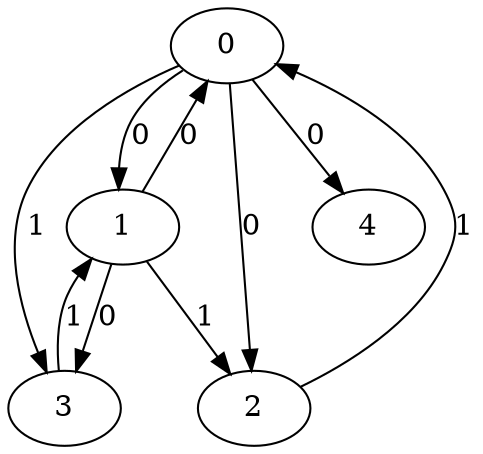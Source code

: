 // Source:1117 Canonical: -1 0 0 1 0 0 -1 1 0 -1 1 -1 -1 -1 -1 -1 1 -1 -1 -1 -1 -1 -1 -1 -1
digraph HRA_from_1117_graph_000 {
  0 -> 1 [label="0"];
  0 -> 2 [label="0"];
  0 -> 3 [label="1"];
  1 -> 0 [label="0"];
  1 -> 2 [label="1"];
  1 -> 3 [label="0"];
  2 -> 0 [label="1"];
  3 -> 1 [label="1"];
  0 -> 4 [label="0"];
}

// Source:1117 Canonical: -1 0 0 1 0 0 -1 1 0 -1 1 -1 -1 -1 -1 -1 1 -1 -1 -1 0 -1 -1 -1 -1
digraph HRA_from_1117_graph_001 {
  0 -> 1 [label="0"];
  0 -> 2 [label="0"];
  0 -> 3 [label="1"];
  1 -> 0 [label="0"];
  1 -> 2 [label="1"];
  1 -> 3 [label="0"];
  2 -> 0 [label="1"];
  3 -> 1 [label="1"];
  0 -> 4 [label="0"];
  4 -> 0 [label="0"];
}

// Source:1117 Canonical: -1 0 0 1 -1 0 -1 1 0 0 1 -1 -1 -1 -1 -1 1 -1 -1 -1 -1 -1 -1 -1 -1
digraph HRA_from_1117_graph_002 {
  0 -> 1 [label="0"];
  0 -> 2 [label="0"];
  0 -> 3 [label="1"];
  1 -> 0 [label="0"];
  1 -> 2 [label="1"];
  1 -> 3 [label="0"];
  2 -> 0 [label="1"];
  3 -> 1 [label="1"];
  1 -> 4 [label="0"];
}

// Source:1117 Canonical: -1 0 0 1 0 0 -1 1 0 0 1 -1 -1 -1 -1 -1 1 -1 -1 -1 -1 -1 -1 -1 -1
digraph HRA_from_1117_graph_003 {
  0 -> 1 [label="0"];
  0 -> 2 [label="0"];
  0 -> 3 [label="1"];
  1 -> 0 [label="0"];
  1 -> 2 [label="1"];
  1 -> 3 [label="0"];
  2 -> 0 [label="1"];
  3 -> 1 [label="1"];
  0 -> 4 [label="0"];
  1 -> 4 [label="0"];
}

// Source:1117 Canonical: -1 0 0 1 -1 0 -1 1 0 0 1 -1 -1 -1 -1 -1 1 -1 -1 -1 0 -1 -1 -1 -1
digraph HRA_from_1117_graph_004 {
  0 -> 1 [label="0"];
  0 -> 2 [label="0"];
  0 -> 3 [label="1"];
  1 -> 0 [label="0"];
  1 -> 2 [label="1"];
  1 -> 3 [label="0"];
  2 -> 0 [label="1"];
  3 -> 1 [label="1"];
  4 -> 0 [label="0"];
  1 -> 4 [label="0"];
}

// Source:1117 Canonical: -1 0 0 1 0 0 -1 1 0 0 1 -1 -1 -1 -1 -1 1 -1 -1 -1 0 -1 -1 -1 -1
digraph HRA_from_1117_graph_005 {
  0 -> 1 [label="0"];
  0 -> 2 [label="0"];
  0 -> 3 [label="1"];
  1 -> 0 [label="0"];
  1 -> 2 [label="1"];
  1 -> 3 [label="0"];
  2 -> 0 [label="1"];
  3 -> 1 [label="1"];
  0 -> 4 [label="0"];
  4 -> 0 [label="0"];
  1 -> 4 [label="0"];
}

// Source:1117 Canonical: -1 0 0 1 0 0 -1 1 0 -1 1 -1 -1 -1 -1 -1 1 -1 -1 -1 -1 0 -1 -1 -1
digraph HRA_from_1117_graph_006 {
  0 -> 1 [label="0"];
  0 -> 2 [label="0"];
  0 -> 3 [label="1"];
  1 -> 0 [label="0"];
  1 -> 2 [label="1"];
  1 -> 3 [label="0"];
  2 -> 0 [label="1"];
  3 -> 1 [label="1"];
  0 -> 4 [label="0"];
  4 -> 1 [label="0"];
}

// Source:1117 Canonical: -1 0 0 1 0 0 -1 1 0 -1 1 -1 -1 -1 -1 -1 1 -1 -1 -1 0 0 -1 -1 -1
digraph HRA_from_1117_graph_007 {
  0 -> 1 [label="0"];
  0 -> 2 [label="0"];
  0 -> 3 [label="1"];
  1 -> 0 [label="0"];
  1 -> 2 [label="1"];
  1 -> 3 [label="0"];
  2 -> 0 [label="1"];
  3 -> 1 [label="1"];
  0 -> 4 [label="0"];
  4 -> 0 [label="0"];
  4 -> 1 [label="0"];
}

// Source:1117 Canonical: -1 0 0 1 -1 0 -1 1 0 0 1 -1 -1 -1 -1 -1 1 -1 -1 -1 -1 0 -1 -1 -1
digraph HRA_from_1117_graph_008 {
  0 -> 1 [label="0"];
  0 -> 2 [label="0"];
  0 -> 3 [label="1"];
  1 -> 0 [label="0"];
  1 -> 2 [label="1"];
  1 -> 3 [label="0"];
  2 -> 0 [label="1"];
  3 -> 1 [label="1"];
  1 -> 4 [label="0"];
  4 -> 1 [label="0"];
}

// Source:1117 Canonical: -1 0 0 1 0 0 -1 1 0 0 1 -1 -1 -1 -1 -1 1 -1 -1 -1 -1 0 -1 -1 -1
digraph HRA_from_1117_graph_009 {
  0 -> 1 [label="0"];
  0 -> 2 [label="0"];
  0 -> 3 [label="1"];
  1 -> 0 [label="0"];
  1 -> 2 [label="1"];
  1 -> 3 [label="0"];
  2 -> 0 [label="1"];
  3 -> 1 [label="1"];
  0 -> 4 [label="0"];
  1 -> 4 [label="0"];
  4 -> 1 [label="0"];
}

// Source:1117 Canonical: -1 0 0 1 -1 0 -1 1 0 0 1 -1 -1 -1 -1 -1 1 -1 -1 -1 0 0 -1 -1 -1
digraph HRA_from_1117_graph_010 {
  0 -> 1 [label="0"];
  0 -> 2 [label="0"];
  0 -> 3 [label="1"];
  1 -> 0 [label="0"];
  1 -> 2 [label="1"];
  1 -> 3 [label="0"];
  2 -> 0 [label="1"];
  3 -> 1 [label="1"];
  4 -> 0 [label="0"];
  1 -> 4 [label="0"];
  4 -> 1 [label="0"];
}

// Source:1117 Canonical: -1 0 0 1 0 0 -1 1 0 0 1 -1 -1 -1 -1 -1 1 -1 -1 -1 0 0 -1 -1 -1
digraph HRA_from_1117_graph_011 {
  0 -> 1 [label="0"];
  0 -> 2 [label="0"];
  0 -> 3 [label="1"];
  1 -> 0 [label="0"];
  1 -> 2 [label="1"];
  1 -> 3 [label="0"];
  2 -> 0 [label="1"];
  3 -> 1 [label="1"];
  0 -> 4 [label="0"];
  4 -> 0 [label="0"];
  1 -> 4 [label="0"];
  4 -> 1 [label="0"];
}

// Source:1117 Canonical: -1 0 0 1 -1 0 -1 1 0 -1 1 -1 -1 -1 0 -1 1 -1 -1 -1 -1 -1 -1 -1 -1
digraph HRA_from_1117_graph_012 {
  0 -> 1 [label="0"];
  0 -> 2 [label="0"];
  0 -> 3 [label="1"];
  1 -> 0 [label="0"];
  1 -> 2 [label="1"];
  1 -> 3 [label="0"];
  2 -> 0 [label="1"];
  3 -> 1 [label="1"];
  2 -> 4 [label="0"];
}

// Source:1117 Canonical: -1 0 0 1 0 0 -1 1 0 -1 1 -1 -1 -1 0 -1 1 -1 -1 -1 -1 -1 -1 -1 -1
digraph HRA_from_1117_graph_013 {
  0 -> 1 [label="0"];
  0 -> 2 [label="0"];
  0 -> 3 [label="1"];
  1 -> 0 [label="0"];
  1 -> 2 [label="1"];
  1 -> 3 [label="0"];
  2 -> 0 [label="1"];
  3 -> 1 [label="1"];
  0 -> 4 [label="0"];
  2 -> 4 [label="0"];
}

// Source:1117 Canonical: -1 0 0 1 -1 0 -1 1 0 -1 1 -1 -1 -1 0 -1 1 -1 -1 -1 0 -1 -1 -1 -1
digraph HRA_from_1117_graph_014 {
  0 -> 1 [label="0"];
  0 -> 2 [label="0"];
  0 -> 3 [label="1"];
  1 -> 0 [label="0"];
  1 -> 2 [label="1"];
  1 -> 3 [label="0"];
  2 -> 0 [label="1"];
  3 -> 1 [label="1"];
  4 -> 0 [label="0"];
  2 -> 4 [label="0"];
}

// Source:1117 Canonical: -1 0 0 1 0 0 -1 1 0 -1 1 -1 -1 -1 0 -1 1 -1 -1 -1 0 -1 -1 -1 -1
digraph HRA_from_1117_graph_015 {
  0 -> 1 [label="0"];
  0 -> 2 [label="0"];
  0 -> 3 [label="1"];
  1 -> 0 [label="0"];
  1 -> 2 [label="1"];
  1 -> 3 [label="0"];
  2 -> 0 [label="1"];
  3 -> 1 [label="1"];
  0 -> 4 [label="0"];
  4 -> 0 [label="0"];
  2 -> 4 [label="0"];
}

// Source:1117 Canonical: -1 0 0 1 -1 0 -1 1 0 0 1 -1 -1 -1 0 -1 1 -1 -1 -1 -1 -1 -1 -1 -1
digraph HRA_from_1117_graph_016 {
  0 -> 1 [label="0"];
  0 -> 2 [label="0"];
  0 -> 3 [label="1"];
  1 -> 0 [label="0"];
  1 -> 2 [label="1"];
  1 -> 3 [label="0"];
  2 -> 0 [label="1"];
  3 -> 1 [label="1"];
  1 -> 4 [label="0"];
  2 -> 4 [label="0"];
}

// Source:1117 Canonical: -1 0 0 1 0 0 -1 1 0 0 1 -1 -1 -1 0 -1 1 -1 -1 -1 -1 -1 -1 -1 -1
digraph HRA_from_1117_graph_017 {
  0 -> 1 [label="0"];
  0 -> 2 [label="0"];
  0 -> 3 [label="1"];
  1 -> 0 [label="0"];
  1 -> 2 [label="1"];
  1 -> 3 [label="0"];
  2 -> 0 [label="1"];
  3 -> 1 [label="1"];
  0 -> 4 [label="0"];
  1 -> 4 [label="0"];
  2 -> 4 [label="0"];
}

// Source:1117 Canonical: -1 0 0 1 -1 0 -1 1 0 0 1 -1 -1 -1 0 -1 1 -1 -1 -1 0 -1 -1 -1 -1
digraph HRA_from_1117_graph_018 {
  0 -> 1 [label="0"];
  0 -> 2 [label="0"];
  0 -> 3 [label="1"];
  1 -> 0 [label="0"];
  1 -> 2 [label="1"];
  1 -> 3 [label="0"];
  2 -> 0 [label="1"];
  3 -> 1 [label="1"];
  4 -> 0 [label="0"];
  1 -> 4 [label="0"];
  2 -> 4 [label="0"];
}

// Source:1117 Canonical: -1 0 0 1 0 0 -1 1 0 0 1 -1 -1 -1 0 -1 1 -1 -1 -1 0 -1 -1 -1 -1
digraph HRA_from_1117_graph_019 {
  0 -> 1 [label="0"];
  0 -> 2 [label="0"];
  0 -> 3 [label="1"];
  1 -> 0 [label="0"];
  1 -> 2 [label="1"];
  1 -> 3 [label="0"];
  2 -> 0 [label="1"];
  3 -> 1 [label="1"];
  0 -> 4 [label="0"];
  4 -> 0 [label="0"];
  1 -> 4 [label="0"];
  2 -> 4 [label="0"];
}

// Source:1117 Canonical: -1 0 0 1 -1 0 -1 1 0 -1 1 -1 -1 -1 0 -1 1 -1 -1 -1 -1 0 -1 -1 -1
digraph HRA_from_1117_graph_020 {
  0 -> 1 [label="0"];
  0 -> 2 [label="0"];
  0 -> 3 [label="1"];
  1 -> 0 [label="0"];
  1 -> 2 [label="1"];
  1 -> 3 [label="0"];
  2 -> 0 [label="1"];
  3 -> 1 [label="1"];
  4 -> 1 [label="0"];
  2 -> 4 [label="0"];
}

// Source:1117 Canonical: -1 0 0 1 0 0 -1 1 0 -1 1 -1 -1 -1 0 -1 1 -1 -1 -1 -1 0 -1 -1 -1
digraph HRA_from_1117_graph_021 {
  0 -> 1 [label="0"];
  0 -> 2 [label="0"];
  0 -> 3 [label="1"];
  1 -> 0 [label="0"];
  1 -> 2 [label="1"];
  1 -> 3 [label="0"];
  2 -> 0 [label="1"];
  3 -> 1 [label="1"];
  0 -> 4 [label="0"];
  4 -> 1 [label="0"];
  2 -> 4 [label="0"];
}

// Source:1117 Canonical: -1 0 0 1 -1 0 -1 1 0 -1 1 -1 -1 -1 0 -1 1 -1 -1 -1 0 0 -1 -1 -1
digraph HRA_from_1117_graph_022 {
  0 -> 1 [label="0"];
  0 -> 2 [label="0"];
  0 -> 3 [label="1"];
  1 -> 0 [label="0"];
  1 -> 2 [label="1"];
  1 -> 3 [label="0"];
  2 -> 0 [label="1"];
  3 -> 1 [label="1"];
  4 -> 0 [label="0"];
  4 -> 1 [label="0"];
  2 -> 4 [label="0"];
}

// Source:1117 Canonical: -1 0 0 1 0 0 -1 1 0 -1 1 -1 -1 -1 0 -1 1 -1 -1 -1 0 0 -1 -1 -1
digraph HRA_from_1117_graph_023 {
  0 -> 1 [label="0"];
  0 -> 2 [label="0"];
  0 -> 3 [label="1"];
  1 -> 0 [label="0"];
  1 -> 2 [label="1"];
  1 -> 3 [label="0"];
  2 -> 0 [label="1"];
  3 -> 1 [label="1"];
  0 -> 4 [label="0"];
  4 -> 0 [label="0"];
  4 -> 1 [label="0"];
  2 -> 4 [label="0"];
}

// Source:1117 Canonical: -1 0 0 1 -1 0 -1 1 0 0 1 -1 -1 -1 0 -1 1 -1 -1 -1 -1 0 -1 -1 -1
digraph HRA_from_1117_graph_024 {
  0 -> 1 [label="0"];
  0 -> 2 [label="0"];
  0 -> 3 [label="1"];
  1 -> 0 [label="0"];
  1 -> 2 [label="1"];
  1 -> 3 [label="0"];
  2 -> 0 [label="1"];
  3 -> 1 [label="1"];
  1 -> 4 [label="0"];
  4 -> 1 [label="0"];
  2 -> 4 [label="0"];
}

// Source:1117 Canonical: -1 0 0 1 0 0 -1 1 0 0 1 -1 -1 -1 0 -1 1 -1 -1 -1 -1 0 -1 -1 -1
digraph HRA_from_1117_graph_025 {
  0 -> 1 [label="0"];
  0 -> 2 [label="0"];
  0 -> 3 [label="1"];
  1 -> 0 [label="0"];
  1 -> 2 [label="1"];
  1 -> 3 [label="0"];
  2 -> 0 [label="1"];
  3 -> 1 [label="1"];
  0 -> 4 [label="0"];
  1 -> 4 [label="0"];
  4 -> 1 [label="0"];
  2 -> 4 [label="0"];
}

// Source:1117 Canonical: -1 0 0 1 -1 0 -1 1 0 0 1 -1 -1 -1 0 -1 1 -1 -1 -1 0 0 -1 -1 -1
digraph HRA_from_1117_graph_026 {
  0 -> 1 [label="0"];
  0 -> 2 [label="0"];
  0 -> 3 [label="1"];
  1 -> 0 [label="0"];
  1 -> 2 [label="1"];
  1 -> 3 [label="0"];
  2 -> 0 [label="1"];
  3 -> 1 [label="1"];
  4 -> 0 [label="0"];
  1 -> 4 [label="0"];
  4 -> 1 [label="0"];
  2 -> 4 [label="0"];
}

// Source:1117 Canonical: -1 0 0 1 0 0 -1 1 0 0 1 -1 -1 -1 0 -1 1 -1 -1 -1 0 0 -1 -1 -1
digraph HRA_from_1117_graph_027 {
  0 -> 1 [label="0"];
  0 -> 2 [label="0"];
  0 -> 3 [label="1"];
  1 -> 0 [label="0"];
  1 -> 2 [label="1"];
  1 -> 3 [label="0"];
  2 -> 0 [label="1"];
  3 -> 1 [label="1"];
  0 -> 4 [label="0"];
  4 -> 0 [label="0"];
  1 -> 4 [label="0"];
  4 -> 1 [label="0"];
  2 -> 4 [label="0"];
}

// Source:1117 Canonical: -1 0 0 1 0 0 -1 1 0 -1 1 -1 -1 -1 -1 -1 1 -1 -1 -1 -1 -1 0 -1 -1
digraph HRA_from_1117_graph_028 {
  0 -> 1 [label="0"];
  0 -> 2 [label="0"];
  0 -> 3 [label="1"];
  1 -> 0 [label="0"];
  1 -> 2 [label="1"];
  1 -> 3 [label="0"];
  2 -> 0 [label="1"];
  3 -> 1 [label="1"];
  0 -> 4 [label="0"];
  4 -> 2 [label="0"];
}

// Source:1117 Canonical: -1 0 0 1 0 0 -1 1 0 -1 1 -1 -1 -1 -1 -1 1 -1 -1 -1 0 -1 0 -1 -1
digraph HRA_from_1117_graph_029 {
  0 -> 1 [label="0"];
  0 -> 2 [label="0"];
  0 -> 3 [label="1"];
  1 -> 0 [label="0"];
  1 -> 2 [label="1"];
  1 -> 3 [label="0"];
  2 -> 0 [label="1"];
  3 -> 1 [label="1"];
  0 -> 4 [label="0"];
  4 -> 0 [label="0"];
  4 -> 2 [label="0"];
}

// Source:1117 Canonical: -1 0 0 1 -1 0 -1 1 0 0 1 -1 -1 -1 -1 -1 1 -1 -1 -1 -1 -1 0 -1 -1
digraph HRA_from_1117_graph_030 {
  0 -> 1 [label="0"];
  0 -> 2 [label="0"];
  0 -> 3 [label="1"];
  1 -> 0 [label="0"];
  1 -> 2 [label="1"];
  1 -> 3 [label="0"];
  2 -> 0 [label="1"];
  3 -> 1 [label="1"];
  1 -> 4 [label="0"];
  4 -> 2 [label="0"];
}

// Source:1117 Canonical: -1 0 0 1 0 0 -1 1 0 0 1 -1 -1 -1 -1 -1 1 -1 -1 -1 -1 -1 0 -1 -1
digraph HRA_from_1117_graph_031 {
  0 -> 1 [label="0"];
  0 -> 2 [label="0"];
  0 -> 3 [label="1"];
  1 -> 0 [label="0"];
  1 -> 2 [label="1"];
  1 -> 3 [label="0"];
  2 -> 0 [label="1"];
  3 -> 1 [label="1"];
  0 -> 4 [label="0"];
  1 -> 4 [label="0"];
  4 -> 2 [label="0"];
}

// Source:1117 Canonical: -1 0 0 1 -1 0 -1 1 0 0 1 -1 -1 -1 -1 -1 1 -1 -1 -1 0 -1 0 -1 -1
digraph HRA_from_1117_graph_032 {
  0 -> 1 [label="0"];
  0 -> 2 [label="0"];
  0 -> 3 [label="1"];
  1 -> 0 [label="0"];
  1 -> 2 [label="1"];
  1 -> 3 [label="0"];
  2 -> 0 [label="1"];
  3 -> 1 [label="1"];
  4 -> 0 [label="0"];
  1 -> 4 [label="0"];
  4 -> 2 [label="0"];
}

// Source:1117 Canonical: -1 0 0 1 0 0 -1 1 0 0 1 -1 -1 -1 -1 -1 1 -1 -1 -1 0 -1 0 -1 -1
digraph HRA_from_1117_graph_033 {
  0 -> 1 [label="0"];
  0 -> 2 [label="0"];
  0 -> 3 [label="1"];
  1 -> 0 [label="0"];
  1 -> 2 [label="1"];
  1 -> 3 [label="0"];
  2 -> 0 [label="1"];
  3 -> 1 [label="1"];
  0 -> 4 [label="0"];
  4 -> 0 [label="0"];
  1 -> 4 [label="0"];
  4 -> 2 [label="0"];
}

// Source:1117 Canonical: -1 0 0 1 0 0 -1 1 0 -1 1 -1 -1 -1 -1 -1 1 -1 -1 -1 -1 0 0 -1 -1
digraph HRA_from_1117_graph_034 {
  0 -> 1 [label="0"];
  0 -> 2 [label="0"];
  0 -> 3 [label="1"];
  1 -> 0 [label="0"];
  1 -> 2 [label="1"];
  1 -> 3 [label="0"];
  2 -> 0 [label="1"];
  3 -> 1 [label="1"];
  0 -> 4 [label="0"];
  4 -> 1 [label="0"];
  4 -> 2 [label="0"];
}

// Source:1117 Canonical: -1 0 0 1 0 0 -1 1 0 -1 1 -1 -1 -1 -1 -1 1 -1 -1 -1 0 0 0 -1 -1
digraph HRA_from_1117_graph_035 {
  0 -> 1 [label="0"];
  0 -> 2 [label="0"];
  0 -> 3 [label="1"];
  1 -> 0 [label="0"];
  1 -> 2 [label="1"];
  1 -> 3 [label="0"];
  2 -> 0 [label="1"];
  3 -> 1 [label="1"];
  0 -> 4 [label="0"];
  4 -> 0 [label="0"];
  4 -> 1 [label="0"];
  4 -> 2 [label="0"];
}

// Source:1117 Canonical: -1 0 0 1 -1 0 -1 1 0 0 1 -1 -1 -1 -1 -1 1 -1 -1 -1 -1 0 0 -1 -1
digraph HRA_from_1117_graph_036 {
  0 -> 1 [label="0"];
  0 -> 2 [label="0"];
  0 -> 3 [label="1"];
  1 -> 0 [label="0"];
  1 -> 2 [label="1"];
  1 -> 3 [label="0"];
  2 -> 0 [label="1"];
  3 -> 1 [label="1"];
  1 -> 4 [label="0"];
  4 -> 1 [label="0"];
  4 -> 2 [label="0"];
}

// Source:1117 Canonical: -1 0 0 1 0 0 -1 1 0 0 1 -1 -1 -1 -1 -1 1 -1 -1 -1 -1 0 0 -1 -1
digraph HRA_from_1117_graph_037 {
  0 -> 1 [label="0"];
  0 -> 2 [label="0"];
  0 -> 3 [label="1"];
  1 -> 0 [label="0"];
  1 -> 2 [label="1"];
  1 -> 3 [label="0"];
  2 -> 0 [label="1"];
  3 -> 1 [label="1"];
  0 -> 4 [label="0"];
  1 -> 4 [label="0"];
  4 -> 1 [label="0"];
  4 -> 2 [label="0"];
}

// Source:1117 Canonical: -1 0 0 1 -1 0 -1 1 0 0 1 -1 -1 -1 -1 -1 1 -1 -1 -1 0 0 0 -1 -1
digraph HRA_from_1117_graph_038 {
  0 -> 1 [label="0"];
  0 -> 2 [label="0"];
  0 -> 3 [label="1"];
  1 -> 0 [label="0"];
  1 -> 2 [label="1"];
  1 -> 3 [label="0"];
  2 -> 0 [label="1"];
  3 -> 1 [label="1"];
  4 -> 0 [label="0"];
  1 -> 4 [label="0"];
  4 -> 1 [label="0"];
  4 -> 2 [label="0"];
}

// Source:1117 Canonical: -1 0 0 1 0 0 -1 1 0 0 1 -1 -1 -1 -1 -1 1 -1 -1 -1 0 0 0 -1 -1
digraph HRA_from_1117_graph_039 {
  0 -> 1 [label="0"];
  0 -> 2 [label="0"];
  0 -> 3 [label="1"];
  1 -> 0 [label="0"];
  1 -> 2 [label="1"];
  1 -> 3 [label="0"];
  2 -> 0 [label="1"];
  3 -> 1 [label="1"];
  0 -> 4 [label="0"];
  4 -> 0 [label="0"];
  1 -> 4 [label="0"];
  4 -> 1 [label="0"];
  4 -> 2 [label="0"];
}

// Source:1117 Canonical: -1 0 0 1 -1 0 -1 1 0 -1 1 -1 -1 -1 0 -1 1 -1 -1 -1 -1 -1 0 -1 -1
digraph HRA_from_1117_graph_040 {
  0 -> 1 [label="0"];
  0 -> 2 [label="0"];
  0 -> 3 [label="1"];
  1 -> 0 [label="0"];
  1 -> 2 [label="1"];
  1 -> 3 [label="0"];
  2 -> 0 [label="1"];
  3 -> 1 [label="1"];
  2 -> 4 [label="0"];
  4 -> 2 [label="0"];
}

// Source:1117 Canonical: -1 0 0 1 0 0 -1 1 0 -1 1 -1 -1 -1 0 -1 1 -1 -1 -1 -1 -1 0 -1 -1
digraph HRA_from_1117_graph_041 {
  0 -> 1 [label="0"];
  0 -> 2 [label="0"];
  0 -> 3 [label="1"];
  1 -> 0 [label="0"];
  1 -> 2 [label="1"];
  1 -> 3 [label="0"];
  2 -> 0 [label="1"];
  3 -> 1 [label="1"];
  0 -> 4 [label="0"];
  2 -> 4 [label="0"];
  4 -> 2 [label="0"];
}

// Source:1117 Canonical: -1 0 0 1 -1 0 -1 1 0 -1 1 -1 -1 -1 0 -1 1 -1 -1 -1 0 -1 0 -1 -1
digraph HRA_from_1117_graph_042 {
  0 -> 1 [label="0"];
  0 -> 2 [label="0"];
  0 -> 3 [label="1"];
  1 -> 0 [label="0"];
  1 -> 2 [label="1"];
  1 -> 3 [label="0"];
  2 -> 0 [label="1"];
  3 -> 1 [label="1"];
  4 -> 0 [label="0"];
  2 -> 4 [label="0"];
  4 -> 2 [label="0"];
}

// Source:1117 Canonical: -1 0 0 1 0 0 -1 1 0 -1 1 -1 -1 -1 0 -1 1 -1 -1 -1 0 -1 0 -1 -1
digraph HRA_from_1117_graph_043 {
  0 -> 1 [label="0"];
  0 -> 2 [label="0"];
  0 -> 3 [label="1"];
  1 -> 0 [label="0"];
  1 -> 2 [label="1"];
  1 -> 3 [label="0"];
  2 -> 0 [label="1"];
  3 -> 1 [label="1"];
  0 -> 4 [label="0"];
  4 -> 0 [label="0"];
  2 -> 4 [label="0"];
  4 -> 2 [label="0"];
}

// Source:1117 Canonical: -1 0 0 1 -1 0 -1 1 0 0 1 -1 -1 -1 0 -1 1 -1 -1 -1 -1 -1 0 -1 -1
digraph HRA_from_1117_graph_044 {
  0 -> 1 [label="0"];
  0 -> 2 [label="0"];
  0 -> 3 [label="1"];
  1 -> 0 [label="0"];
  1 -> 2 [label="1"];
  1 -> 3 [label="0"];
  2 -> 0 [label="1"];
  3 -> 1 [label="1"];
  1 -> 4 [label="0"];
  2 -> 4 [label="0"];
  4 -> 2 [label="0"];
}

// Source:1117 Canonical: -1 0 0 1 0 0 -1 1 0 0 1 -1 -1 -1 0 -1 1 -1 -1 -1 -1 -1 0 -1 -1
digraph HRA_from_1117_graph_045 {
  0 -> 1 [label="0"];
  0 -> 2 [label="0"];
  0 -> 3 [label="1"];
  1 -> 0 [label="0"];
  1 -> 2 [label="1"];
  1 -> 3 [label="0"];
  2 -> 0 [label="1"];
  3 -> 1 [label="1"];
  0 -> 4 [label="0"];
  1 -> 4 [label="0"];
  2 -> 4 [label="0"];
  4 -> 2 [label="0"];
}

// Source:1117 Canonical: -1 0 0 1 -1 0 -1 1 0 0 1 -1 -1 -1 0 -1 1 -1 -1 -1 0 -1 0 -1 -1
digraph HRA_from_1117_graph_046 {
  0 -> 1 [label="0"];
  0 -> 2 [label="0"];
  0 -> 3 [label="1"];
  1 -> 0 [label="0"];
  1 -> 2 [label="1"];
  1 -> 3 [label="0"];
  2 -> 0 [label="1"];
  3 -> 1 [label="1"];
  4 -> 0 [label="0"];
  1 -> 4 [label="0"];
  2 -> 4 [label="0"];
  4 -> 2 [label="0"];
}

// Source:1117 Canonical: -1 0 0 1 0 0 -1 1 0 0 1 -1 -1 -1 0 -1 1 -1 -1 -1 0 -1 0 -1 -1
digraph HRA_from_1117_graph_047 {
  0 -> 1 [label="0"];
  0 -> 2 [label="0"];
  0 -> 3 [label="1"];
  1 -> 0 [label="0"];
  1 -> 2 [label="1"];
  1 -> 3 [label="0"];
  2 -> 0 [label="1"];
  3 -> 1 [label="1"];
  0 -> 4 [label="0"];
  4 -> 0 [label="0"];
  1 -> 4 [label="0"];
  2 -> 4 [label="0"];
  4 -> 2 [label="0"];
}

// Source:1117 Canonical: -1 0 0 1 -1 0 -1 1 0 -1 1 -1 -1 -1 0 -1 1 -1 -1 -1 -1 0 0 -1 -1
digraph HRA_from_1117_graph_048 {
  0 -> 1 [label="0"];
  0 -> 2 [label="0"];
  0 -> 3 [label="1"];
  1 -> 0 [label="0"];
  1 -> 2 [label="1"];
  1 -> 3 [label="0"];
  2 -> 0 [label="1"];
  3 -> 1 [label="1"];
  4 -> 1 [label="0"];
  2 -> 4 [label="0"];
  4 -> 2 [label="0"];
}

// Source:1117 Canonical: -1 0 0 1 0 0 -1 1 0 -1 1 -1 -1 -1 0 -1 1 -1 -1 -1 -1 0 0 -1 -1
digraph HRA_from_1117_graph_049 {
  0 -> 1 [label="0"];
  0 -> 2 [label="0"];
  0 -> 3 [label="1"];
  1 -> 0 [label="0"];
  1 -> 2 [label="1"];
  1 -> 3 [label="0"];
  2 -> 0 [label="1"];
  3 -> 1 [label="1"];
  0 -> 4 [label="0"];
  4 -> 1 [label="0"];
  2 -> 4 [label="0"];
  4 -> 2 [label="0"];
}

// Source:1117 Canonical: -1 0 0 1 -1 0 -1 1 0 -1 1 -1 -1 -1 0 -1 1 -1 -1 -1 0 0 0 -1 -1
digraph HRA_from_1117_graph_050 {
  0 -> 1 [label="0"];
  0 -> 2 [label="0"];
  0 -> 3 [label="1"];
  1 -> 0 [label="0"];
  1 -> 2 [label="1"];
  1 -> 3 [label="0"];
  2 -> 0 [label="1"];
  3 -> 1 [label="1"];
  4 -> 0 [label="0"];
  4 -> 1 [label="0"];
  2 -> 4 [label="0"];
  4 -> 2 [label="0"];
}

// Source:1117 Canonical: -1 0 0 1 0 0 -1 1 0 -1 1 -1 -1 -1 0 -1 1 -1 -1 -1 0 0 0 -1 -1
digraph HRA_from_1117_graph_051 {
  0 -> 1 [label="0"];
  0 -> 2 [label="0"];
  0 -> 3 [label="1"];
  1 -> 0 [label="0"];
  1 -> 2 [label="1"];
  1 -> 3 [label="0"];
  2 -> 0 [label="1"];
  3 -> 1 [label="1"];
  0 -> 4 [label="0"];
  4 -> 0 [label="0"];
  4 -> 1 [label="0"];
  2 -> 4 [label="0"];
  4 -> 2 [label="0"];
}

// Source:1117 Canonical: -1 0 0 1 -1 0 -1 1 0 0 1 -1 -1 -1 0 -1 1 -1 -1 -1 -1 0 0 -1 -1
digraph HRA_from_1117_graph_052 {
  0 -> 1 [label="0"];
  0 -> 2 [label="0"];
  0 -> 3 [label="1"];
  1 -> 0 [label="0"];
  1 -> 2 [label="1"];
  1 -> 3 [label="0"];
  2 -> 0 [label="1"];
  3 -> 1 [label="1"];
  1 -> 4 [label="0"];
  4 -> 1 [label="0"];
  2 -> 4 [label="0"];
  4 -> 2 [label="0"];
}

// Source:1117 Canonical: -1 0 0 1 0 0 -1 1 0 0 1 -1 -1 -1 0 -1 1 -1 -1 -1 -1 0 0 -1 -1
digraph HRA_from_1117_graph_053 {
  0 -> 1 [label="0"];
  0 -> 2 [label="0"];
  0 -> 3 [label="1"];
  1 -> 0 [label="0"];
  1 -> 2 [label="1"];
  1 -> 3 [label="0"];
  2 -> 0 [label="1"];
  3 -> 1 [label="1"];
  0 -> 4 [label="0"];
  1 -> 4 [label="0"];
  4 -> 1 [label="0"];
  2 -> 4 [label="0"];
  4 -> 2 [label="0"];
}

// Source:1117 Canonical: -1 0 0 1 -1 0 -1 1 0 0 1 -1 -1 -1 0 -1 1 -1 -1 -1 0 0 0 -1 -1
digraph HRA_from_1117_graph_054 {
  0 -> 1 [label="0"];
  0 -> 2 [label="0"];
  0 -> 3 [label="1"];
  1 -> 0 [label="0"];
  1 -> 2 [label="1"];
  1 -> 3 [label="0"];
  2 -> 0 [label="1"];
  3 -> 1 [label="1"];
  4 -> 0 [label="0"];
  1 -> 4 [label="0"];
  4 -> 1 [label="0"];
  2 -> 4 [label="0"];
  4 -> 2 [label="0"];
}

// Source:1117 Canonical: -1 0 0 1 0 0 -1 1 0 0 1 -1 -1 -1 0 -1 1 -1 -1 -1 0 0 0 -1 -1
digraph HRA_from_1117_graph_055 {
  0 -> 1 [label="0"];
  0 -> 2 [label="0"];
  0 -> 3 [label="1"];
  1 -> 0 [label="0"];
  1 -> 2 [label="1"];
  1 -> 3 [label="0"];
  2 -> 0 [label="1"];
  3 -> 1 [label="1"];
  0 -> 4 [label="0"];
  4 -> 0 [label="0"];
  1 -> 4 [label="0"];
  4 -> 1 [label="0"];
  2 -> 4 [label="0"];
  4 -> 2 [label="0"];
}

// Source:1117 Canonical: -1 0 0 1 -1 0 -1 1 0 -1 1 -1 -1 -1 -1 -1 1 -1 -1 0 -1 -1 -1 -1 -1
digraph HRA_from_1117_graph_056 {
  0 -> 1 [label="0"];
  0 -> 2 [label="0"];
  0 -> 3 [label="1"];
  1 -> 0 [label="0"];
  1 -> 2 [label="1"];
  1 -> 3 [label="0"];
  2 -> 0 [label="1"];
  3 -> 1 [label="1"];
  3 -> 4 [label="0"];
}

// Source:1117 Canonical: -1 0 0 1 0 0 -1 1 0 -1 1 -1 -1 -1 -1 -1 1 -1 -1 0 -1 -1 -1 -1 -1
digraph HRA_from_1117_graph_057 {
  0 -> 1 [label="0"];
  0 -> 2 [label="0"];
  0 -> 3 [label="1"];
  1 -> 0 [label="0"];
  1 -> 2 [label="1"];
  1 -> 3 [label="0"];
  2 -> 0 [label="1"];
  3 -> 1 [label="1"];
  0 -> 4 [label="0"];
  3 -> 4 [label="0"];
}

// Source:1117 Canonical: -1 0 0 1 -1 0 -1 1 0 -1 1 -1 -1 -1 -1 -1 1 -1 -1 0 0 -1 -1 -1 -1
digraph HRA_from_1117_graph_058 {
  0 -> 1 [label="0"];
  0 -> 2 [label="0"];
  0 -> 3 [label="1"];
  1 -> 0 [label="0"];
  1 -> 2 [label="1"];
  1 -> 3 [label="0"];
  2 -> 0 [label="1"];
  3 -> 1 [label="1"];
  4 -> 0 [label="0"];
  3 -> 4 [label="0"];
}

// Source:1117 Canonical: -1 0 0 1 0 0 -1 1 0 -1 1 -1 -1 -1 -1 -1 1 -1 -1 0 0 -1 -1 -1 -1
digraph HRA_from_1117_graph_059 {
  0 -> 1 [label="0"];
  0 -> 2 [label="0"];
  0 -> 3 [label="1"];
  1 -> 0 [label="0"];
  1 -> 2 [label="1"];
  1 -> 3 [label="0"];
  2 -> 0 [label="1"];
  3 -> 1 [label="1"];
  0 -> 4 [label="0"];
  4 -> 0 [label="0"];
  3 -> 4 [label="0"];
}

// Source:1117 Canonical: -1 0 0 1 -1 0 -1 1 0 0 1 -1 -1 -1 -1 -1 1 -1 -1 0 -1 -1 -1 -1 -1
digraph HRA_from_1117_graph_060 {
  0 -> 1 [label="0"];
  0 -> 2 [label="0"];
  0 -> 3 [label="1"];
  1 -> 0 [label="0"];
  1 -> 2 [label="1"];
  1 -> 3 [label="0"];
  2 -> 0 [label="1"];
  3 -> 1 [label="1"];
  1 -> 4 [label="0"];
  3 -> 4 [label="0"];
}

// Source:1117 Canonical: -1 0 0 1 0 0 -1 1 0 0 1 -1 -1 -1 -1 -1 1 -1 -1 0 -1 -1 -1 -1 -1
digraph HRA_from_1117_graph_061 {
  0 -> 1 [label="0"];
  0 -> 2 [label="0"];
  0 -> 3 [label="1"];
  1 -> 0 [label="0"];
  1 -> 2 [label="1"];
  1 -> 3 [label="0"];
  2 -> 0 [label="1"];
  3 -> 1 [label="1"];
  0 -> 4 [label="0"];
  1 -> 4 [label="0"];
  3 -> 4 [label="0"];
}

// Source:1117 Canonical: -1 0 0 1 -1 0 -1 1 0 0 1 -1 -1 -1 -1 -1 1 -1 -1 0 0 -1 -1 -1 -1
digraph HRA_from_1117_graph_062 {
  0 -> 1 [label="0"];
  0 -> 2 [label="0"];
  0 -> 3 [label="1"];
  1 -> 0 [label="0"];
  1 -> 2 [label="1"];
  1 -> 3 [label="0"];
  2 -> 0 [label="1"];
  3 -> 1 [label="1"];
  4 -> 0 [label="0"];
  1 -> 4 [label="0"];
  3 -> 4 [label="0"];
}

// Source:1117 Canonical: -1 0 0 1 0 0 -1 1 0 0 1 -1 -1 -1 -1 -1 1 -1 -1 0 0 -1 -1 -1 -1
digraph HRA_from_1117_graph_063 {
  0 -> 1 [label="0"];
  0 -> 2 [label="0"];
  0 -> 3 [label="1"];
  1 -> 0 [label="0"];
  1 -> 2 [label="1"];
  1 -> 3 [label="0"];
  2 -> 0 [label="1"];
  3 -> 1 [label="1"];
  0 -> 4 [label="0"];
  4 -> 0 [label="0"];
  1 -> 4 [label="0"];
  3 -> 4 [label="0"];
}

// Source:1117 Canonical: -1 0 0 1 -1 0 -1 1 0 -1 1 -1 -1 -1 -1 -1 1 -1 -1 0 -1 0 -1 -1 -1
digraph HRA_from_1117_graph_064 {
  0 -> 1 [label="0"];
  0 -> 2 [label="0"];
  0 -> 3 [label="1"];
  1 -> 0 [label="0"];
  1 -> 2 [label="1"];
  1 -> 3 [label="0"];
  2 -> 0 [label="1"];
  3 -> 1 [label="1"];
  4 -> 1 [label="0"];
  3 -> 4 [label="0"];
}

// Source:1117 Canonical: -1 0 0 1 0 0 -1 1 0 -1 1 -1 -1 -1 -1 -1 1 -1 -1 0 -1 0 -1 -1 -1
digraph HRA_from_1117_graph_065 {
  0 -> 1 [label="0"];
  0 -> 2 [label="0"];
  0 -> 3 [label="1"];
  1 -> 0 [label="0"];
  1 -> 2 [label="1"];
  1 -> 3 [label="0"];
  2 -> 0 [label="1"];
  3 -> 1 [label="1"];
  0 -> 4 [label="0"];
  4 -> 1 [label="0"];
  3 -> 4 [label="0"];
}

// Source:1117 Canonical: -1 0 0 1 -1 0 -1 1 0 -1 1 -1 -1 -1 -1 -1 1 -1 -1 0 0 0 -1 -1 -1
digraph HRA_from_1117_graph_066 {
  0 -> 1 [label="0"];
  0 -> 2 [label="0"];
  0 -> 3 [label="1"];
  1 -> 0 [label="0"];
  1 -> 2 [label="1"];
  1 -> 3 [label="0"];
  2 -> 0 [label="1"];
  3 -> 1 [label="1"];
  4 -> 0 [label="0"];
  4 -> 1 [label="0"];
  3 -> 4 [label="0"];
}

// Source:1117 Canonical: -1 0 0 1 0 0 -1 1 0 -1 1 -1 -1 -1 -1 -1 1 -1 -1 0 0 0 -1 -1 -1
digraph HRA_from_1117_graph_067 {
  0 -> 1 [label="0"];
  0 -> 2 [label="0"];
  0 -> 3 [label="1"];
  1 -> 0 [label="0"];
  1 -> 2 [label="1"];
  1 -> 3 [label="0"];
  2 -> 0 [label="1"];
  3 -> 1 [label="1"];
  0 -> 4 [label="0"];
  4 -> 0 [label="0"];
  4 -> 1 [label="0"];
  3 -> 4 [label="0"];
}

// Source:1117 Canonical: -1 0 0 1 -1 0 -1 1 0 0 1 -1 -1 -1 -1 -1 1 -1 -1 0 -1 0 -1 -1 -1
digraph HRA_from_1117_graph_068 {
  0 -> 1 [label="0"];
  0 -> 2 [label="0"];
  0 -> 3 [label="1"];
  1 -> 0 [label="0"];
  1 -> 2 [label="1"];
  1 -> 3 [label="0"];
  2 -> 0 [label="1"];
  3 -> 1 [label="1"];
  1 -> 4 [label="0"];
  4 -> 1 [label="0"];
  3 -> 4 [label="0"];
}

// Source:1117 Canonical: -1 0 0 1 0 0 -1 1 0 0 1 -1 -1 -1 -1 -1 1 -1 -1 0 -1 0 -1 -1 -1
digraph HRA_from_1117_graph_069 {
  0 -> 1 [label="0"];
  0 -> 2 [label="0"];
  0 -> 3 [label="1"];
  1 -> 0 [label="0"];
  1 -> 2 [label="1"];
  1 -> 3 [label="0"];
  2 -> 0 [label="1"];
  3 -> 1 [label="1"];
  0 -> 4 [label="0"];
  1 -> 4 [label="0"];
  4 -> 1 [label="0"];
  3 -> 4 [label="0"];
}

// Source:1117 Canonical: -1 0 0 1 -1 0 -1 1 0 0 1 -1 -1 -1 -1 -1 1 -1 -1 0 0 0 -1 -1 -1
digraph HRA_from_1117_graph_070 {
  0 -> 1 [label="0"];
  0 -> 2 [label="0"];
  0 -> 3 [label="1"];
  1 -> 0 [label="0"];
  1 -> 2 [label="1"];
  1 -> 3 [label="0"];
  2 -> 0 [label="1"];
  3 -> 1 [label="1"];
  4 -> 0 [label="0"];
  1 -> 4 [label="0"];
  4 -> 1 [label="0"];
  3 -> 4 [label="0"];
}

// Source:1117 Canonical: -1 0 0 1 0 0 -1 1 0 0 1 -1 -1 -1 -1 -1 1 -1 -1 0 0 0 -1 -1 -1
digraph HRA_from_1117_graph_071 {
  0 -> 1 [label="0"];
  0 -> 2 [label="0"];
  0 -> 3 [label="1"];
  1 -> 0 [label="0"];
  1 -> 2 [label="1"];
  1 -> 3 [label="0"];
  2 -> 0 [label="1"];
  3 -> 1 [label="1"];
  0 -> 4 [label="0"];
  4 -> 0 [label="0"];
  1 -> 4 [label="0"];
  4 -> 1 [label="0"];
  3 -> 4 [label="0"];
}

// Source:1117 Canonical: -1 0 0 1 -1 0 -1 1 0 -1 1 -1 -1 -1 0 -1 1 -1 -1 0 -1 -1 -1 -1 -1
digraph HRA_from_1117_graph_072 {
  0 -> 1 [label="0"];
  0 -> 2 [label="0"];
  0 -> 3 [label="1"];
  1 -> 0 [label="0"];
  1 -> 2 [label="1"];
  1 -> 3 [label="0"];
  2 -> 0 [label="1"];
  3 -> 1 [label="1"];
  2 -> 4 [label="0"];
  3 -> 4 [label="0"];
}

// Source:1117 Canonical: -1 0 0 1 0 0 -1 1 0 -1 1 -1 -1 -1 0 -1 1 -1 -1 0 -1 -1 -1 -1 -1
digraph HRA_from_1117_graph_073 {
  0 -> 1 [label="0"];
  0 -> 2 [label="0"];
  0 -> 3 [label="1"];
  1 -> 0 [label="0"];
  1 -> 2 [label="1"];
  1 -> 3 [label="0"];
  2 -> 0 [label="1"];
  3 -> 1 [label="1"];
  0 -> 4 [label="0"];
  2 -> 4 [label="0"];
  3 -> 4 [label="0"];
}

// Source:1117 Canonical: -1 0 0 1 -1 0 -1 1 0 -1 1 -1 -1 -1 0 -1 1 -1 -1 0 0 -1 -1 -1 -1
digraph HRA_from_1117_graph_074 {
  0 -> 1 [label="0"];
  0 -> 2 [label="0"];
  0 -> 3 [label="1"];
  1 -> 0 [label="0"];
  1 -> 2 [label="1"];
  1 -> 3 [label="0"];
  2 -> 0 [label="1"];
  3 -> 1 [label="1"];
  4 -> 0 [label="0"];
  2 -> 4 [label="0"];
  3 -> 4 [label="0"];
}

// Source:1117 Canonical: -1 0 0 1 0 0 -1 1 0 -1 1 -1 -1 -1 0 -1 1 -1 -1 0 0 -1 -1 -1 -1
digraph HRA_from_1117_graph_075 {
  0 -> 1 [label="0"];
  0 -> 2 [label="0"];
  0 -> 3 [label="1"];
  1 -> 0 [label="0"];
  1 -> 2 [label="1"];
  1 -> 3 [label="0"];
  2 -> 0 [label="1"];
  3 -> 1 [label="1"];
  0 -> 4 [label="0"];
  4 -> 0 [label="0"];
  2 -> 4 [label="0"];
  3 -> 4 [label="0"];
}

// Source:1117 Canonical: -1 0 0 1 -1 0 -1 1 0 0 1 -1 -1 -1 0 -1 1 -1 -1 0 -1 -1 -1 -1 -1
digraph HRA_from_1117_graph_076 {
  0 -> 1 [label="0"];
  0 -> 2 [label="0"];
  0 -> 3 [label="1"];
  1 -> 0 [label="0"];
  1 -> 2 [label="1"];
  1 -> 3 [label="0"];
  2 -> 0 [label="1"];
  3 -> 1 [label="1"];
  1 -> 4 [label="0"];
  2 -> 4 [label="0"];
  3 -> 4 [label="0"];
}

// Source:1117 Canonical: -1 0 0 1 0 0 -1 1 0 0 1 -1 -1 -1 0 -1 1 -1 -1 0 -1 -1 -1 -1 -1
digraph HRA_from_1117_graph_077 {
  0 -> 1 [label="0"];
  0 -> 2 [label="0"];
  0 -> 3 [label="1"];
  1 -> 0 [label="0"];
  1 -> 2 [label="1"];
  1 -> 3 [label="0"];
  2 -> 0 [label="1"];
  3 -> 1 [label="1"];
  0 -> 4 [label="0"];
  1 -> 4 [label="0"];
  2 -> 4 [label="0"];
  3 -> 4 [label="0"];
}

// Source:1117 Canonical: -1 0 0 1 -1 0 -1 1 0 0 1 -1 -1 -1 0 -1 1 -1 -1 0 0 -1 -1 -1 -1
digraph HRA_from_1117_graph_078 {
  0 -> 1 [label="0"];
  0 -> 2 [label="0"];
  0 -> 3 [label="1"];
  1 -> 0 [label="0"];
  1 -> 2 [label="1"];
  1 -> 3 [label="0"];
  2 -> 0 [label="1"];
  3 -> 1 [label="1"];
  4 -> 0 [label="0"];
  1 -> 4 [label="0"];
  2 -> 4 [label="0"];
  3 -> 4 [label="0"];
}

// Source:1117 Canonical: -1 0 0 1 0 0 -1 1 0 0 1 -1 -1 -1 0 -1 1 -1 -1 0 0 -1 -1 -1 -1
digraph HRA_from_1117_graph_079 {
  0 -> 1 [label="0"];
  0 -> 2 [label="0"];
  0 -> 3 [label="1"];
  1 -> 0 [label="0"];
  1 -> 2 [label="1"];
  1 -> 3 [label="0"];
  2 -> 0 [label="1"];
  3 -> 1 [label="1"];
  0 -> 4 [label="0"];
  4 -> 0 [label="0"];
  1 -> 4 [label="0"];
  2 -> 4 [label="0"];
  3 -> 4 [label="0"];
}

// Source:1117 Canonical: -1 0 0 1 -1 0 -1 1 0 -1 1 -1 -1 -1 0 -1 1 -1 -1 0 -1 0 -1 -1 -1
digraph HRA_from_1117_graph_080 {
  0 -> 1 [label="0"];
  0 -> 2 [label="0"];
  0 -> 3 [label="1"];
  1 -> 0 [label="0"];
  1 -> 2 [label="1"];
  1 -> 3 [label="0"];
  2 -> 0 [label="1"];
  3 -> 1 [label="1"];
  4 -> 1 [label="0"];
  2 -> 4 [label="0"];
  3 -> 4 [label="0"];
}

// Source:1117 Canonical: -1 0 0 1 0 0 -1 1 0 -1 1 -1 -1 -1 0 -1 1 -1 -1 0 -1 0 -1 -1 -1
digraph HRA_from_1117_graph_081 {
  0 -> 1 [label="0"];
  0 -> 2 [label="0"];
  0 -> 3 [label="1"];
  1 -> 0 [label="0"];
  1 -> 2 [label="1"];
  1 -> 3 [label="0"];
  2 -> 0 [label="1"];
  3 -> 1 [label="1"];
  0 -> 4 [label="0"];
  4 -> 1 [label="0"];
  2 -> 4 [label="0"];
  3 -> 4 [label="0"];
}

// Source:1117 Canonical: -1 0 0 1 -1 0 -1 1 0 -1 1 -1 -1 -1 0 -1 1 -1 -1 0 0 0 -1 -1 -1
digraph HRA_from_1117_graph_082 {
  0 -> 1 [label="0"];
  0 -> 2 [label="0"];
  0 -> 3 [label="1"];
  1 -> 0 [label="0"];
  1 -> 2 [label="1"];
  1 -> 3 [label="0"];
  2 -> 0 [label="1"];
  3 -> 1 [label="1"];
  4 -> 0 [label="0"];
  4 -> 1 [label="0"];
  2 -> 4 [label="0"];
  3 -> 4 [label="0"];
}

// Source:1117 Canonical: -1 0 0 1 0 0 -1 1 0 -1 1 -1 -1 -1 0 -1 1 -1 -1 0 0 0 -1 -1 -1
digraph HRA_from_1117_graph_083 {
  0 -> 1 [label="0"];
  0 -> 2 [label="0"];
  0 -> 3 [label="1"];
  1 -> 0 [label="0"];
  1 -> 2 [label="1"];
  1 -> 3 [label="0"];
  2 -> 0 [label="1"];
  3 -> 1 [label="1"];
  0 -> 4 [label="0"];
  4 -> 0 [label="0"];
  4 -> 1 [label="0"];
  2 -> 4 [label="0"];
  3 -> 4 [label="0"];
}

// Source:1117 Canonical: -1 0 0 1 -1 0 -1 1 0 0 1 -1 -1 -1 0 -1 1 -1 -1 0 -1 0 -1 -1 -1
digraph HRA_from_1117_graph_084 {
  0 -> 1 [label="0"];
  0 -> 2 [label="0"];
  0 -> 3 [label="1"];
  1 -> 0 [label="0"];
  1 -> 2 [label="1"];
  1 -> 3 [label="0"];
  2 -> 0 [label="1"];
  3 -> 1 [label="1"];
  1 -> 4 [label="0"];
  4 -> 1 [label="0"];
  2 -> 4 [label="0"];
  3 -> 4 [label="0"];
}

// Source:1117 Canonical: -1 0 0 1 0 0 -1 1 0 0 1 -1 -1 -1 0 -1 1 -1 -1 0 -1 0 -1 -1 -1
digraph HRA_from_1117_graph_085 {
  0 -> 1 [label="0"];
  0 -> 2 [label="0"];
  0 -> 3 [label="1"];
  1 -> 0 [label="0"];
  1 -> 2 [label="1"];
  1 -> 3 [label="0"];
  2 -> 0 [label="1"];
  3 -> 1 [label="1"];
  0 -> 4 [label="0"];
  1 -> 4 [label="0"];
  4 -> 1 [label="0"];
  2 -> 4 [label="0"];
  3 -> 4 [label="0"];
}

// Source:1117 Canonical: -1 0 0 1 -1 0 -1 1 0 0 1 -1 -1 -1 0 -1 1 -1 -1 0 0 0 -1 -1 -1
digraph HRA_from_1117_graph_086 {
  0 -> 1 [label="0"];
  0 -> 2 [label="0"];
  0 -> 3 [label="1"];
  1 -> 0 [label="0"];
  1 -> 2 [label="1"];
  1 -> 3 [label="0"];
  2 -> 0 [label="1"];
  3 -> 1 [label="1"];
  4 -> 0 [label="0"];
  1 -> 4 [label="0"];
  4 -> 1 [label="0"];
  2 -> 4 [label="0"];
  3 -> 4 [label="0"];
}

// Source:1117 Canonical: -1 0 0 1 0 0 -1 1 0 0 1 -1 -1 -1 0 -1 1 -1 -1 0 0 0 -1 -1 -1
digraph HRA_from_1117_graph_087 {
  0 -> 1 [label="0"];
  0 -> 2 [label="0"];
  0 -> 3 [label="1"];
  1 -> 0 [label="0"];
  1 -> 2 [label="1"];
  1 -> 3 [label="0"];
  2 -> 0 [label="1"];
  3 -> 1 [label="1"];
  0 -> 4 [label="0"];
  4 -> 0 [label="0"];
  1 -> 4 [label="0"];
  4 -> 1 [label="0"];
  2 -> 4 [label="0"];
  3 -> 4 [label="0"];
}

// Source:1117 Canonical: -1 0 0 1 -1 0 -1 1 0 -1 1 -1 -1 -1 -1 -1 1 -1 -1 0 -1 -1 0 -1 -1
digraph HRA_from_1117_graph_088 {
  0 -> 1 [label="0"];
  0 -> 2 [label="0"];
  0 -> 3 [label="1"];
  1 -> 0 [label="0"];
  1 -> 2 [label="1"];
  1 -> 3 [label="0"];
  2 -> 0 [label="1"];
  3 -> 1 [label="1"];
  4 -> 2 [label="0"];
  3 -> 4 [label="0"];
}

// Source:1117 Canonical: -1 0 0 1 0 0 -1 1 0 -1 1 -1 -1 -1 -1 -1 1 -1 -1 0 -1 -1 0 -1 -1
digraph HRA_from_1117_graph_089 {
  0 -> 1 [label="0"];
  0 -> 2 [label="0"];
  0 -> 3 [label="1"];
  1 -> 0 [label="0"];
  1 -> 2 [label="1"];
  1 -> 3 [label="0"];
  2 -> 0 [label="1"];
  3 -> 1 [label="1"];
  0 -> 4 [label="0"];
  4 -> 2 [label="0"];
  3 -> 4 [label="0"];
}

// Source:1117 Canonical: -1 0 0 1 -1 0 -1 1 0 -1 1 -1 -1 -1 -1 -1 1 -1 -1 0 0 -1 0 -1 -1
digraph HRA_from_1117_graph_090 {
  0 -> 1 [label="0"];
  0 -> 2 [label="0"];
  0 -> 3 [label="1"];
  1 -> 0 [label="0"];
  1 -> 2 [label="1"];
  1 -> 3 [label="0"];
  2 -> 0 [label="1"];
  3 -> 1 [label="1"];
  4 -> 0 [label="0"];
  4 -> 2 [label="0"];
  3 -> 4 [label="0"];
}

// Source:1117 Canonical: -1 0 0 1 0 0 -1 1 0 -1 1 -1 -1 -1 -1 -1 1 -1 -1 0 0 -1 0 -1 -1
digraph HRA_from_1117_graph_091 {
  0 -> 1 [label="0"];
  0 -> 2 [label="0"];
  0 -> 3 [label="1"];
  1 -> 0 [label="0"];
  1 -> 2 [label="1"];
  1 -> 3 [label="0"];
  2 -> 0 [label="1"];
  3 -> 1 [label="1"];
  0 -> 4 [label="0"];
  4 -> 0 [label="0"];
  4 -> 2 [label="0"];
  3 -> 4 [label="0"];
}

// Source:1117 Canonical: -1 0 0 1 -1 0 -1 1 0 0 1 -1 -1 -1 -1 -1 1 -1 -1 0 -1 -1 0 -1 -1
digraph HRA_from_1117_graph_092 {
  0 -> 1 [label="0"];
  0 -> 2 [label="0"];
  0 -> 3 [label="1"];
  1 -> 0 [label="0"];
  1 -> 2 [label="1"];
  1 -> 3 [label="0"];
  2 -> 0 [label="1"];
  3 -> 1 [label="1"];
  1 -> 4 [label="0"];
  4 -> 2 [label="0"];
  3 -> 4 [label="0"];
}

// Source:1117 Canonical: -1 0 0 1 0 0 -1 1 0 0 1 -1 -1 -1 -1 -1 1 -1 -1 0 -1 -1 0 -1 -1
digraph HRA_from_1117_graph_093 {
  0 -> 1 [label="0"];
  0 -> 2 [label="0"];
  0 -> 3 [label="1"];
  1 -> 0 [label="0"];
  1 -> 2 [label="1"];
  1 -> 3 [label="0"];
  2 -> 0 [label="1"];
  3 -> 1 [label="1"];
  0 -> 4 [label="0"];
  1 -> 4 [label="0"];
  4 -> 2 [label="0"];
  3 -> 4 [label="0"];
}

// Source:1117 Canonical: -1 0 0 1 -1 0 -1 1 0 0 1 -1 -1 -1 -1 -1 1 -1 -1 0 0 -1 0 -1 -1
digraph HRA_from_1117_graph_094 {
  0 -> 1 [label="0"];
  0 -> 2 [label="0"];
  0 -> 3 [label="1"];
  1 -> 0 [label="0"];
  1 -> 2 [label="1"];
  1 -> 3 [label="0"];
  2 -> 0 [label="1"];
  3 -> 1 [label="1"];
  4 -> 0 [label="0"];
  1 -> 4 [label="0"];
  4 -> 2 [label="0"];
  3 -> 4 [label="0"];
}

// Source:1117 Canonical: -1 0 0 1 0 0 -1 1 0 0 1 -1 -1 -1 -1 -1 1 -1 -1 0 0 -1 0 -1 -1
digraph HRA_from_1117_graph_095 {
  0 -> 1 [label="0"];
  0 -> 2 [label="0"];
  0 -> 3 [label="1"];
  1 -> 0 [label="0"];
  1 -> 2 [label="1"];
  1 -> 3 [label="0"];
  2 -> 0 [label="1"];
  3 -> 1 [label="1"];
  0 -> 4 [label="0"];
  4 -> 0 [label="0"];
  1 -> 4 [label="0"];
  4 -> 2 [label="0"];
  3 -> 4 [label="0"];
}

// Source:1117 Canonical: -1 0 0 1 -1 0 -1 1 0 -1 1 -1 -1 -1 -1 -1 1 -1 -1 0 -1 0 0 -1 -1
digraph HRA_from_1117_graph_096 {
  0 -> 1 [label="0"];
  0 -> 2 [label="0"];
  0 -> 3 [label="1"];
  1 -> 0 [label="0"];
  1 -> 2 [label="1"];
  1 -> 3 [label="0"];
  2 -> 0 [label="1"];
  3 -> 1 [label="1"];
  4 -> 1 [label="0"];
  4 -> 2 [label="0"];
  3 -> 4 [label="0"];
}

// Source:1117 Canonical: -1 0 0 1 0 0 -1 1 0 -1 1 -1 -1 -1 -1 -1 1 -1 -1 0 -1 0 0 -1 -1
digraph HRA_from_1117_graph_097 {
  0 -> 1 [label="0"];
  0 -> 2 [label="0"];
  0 -> 3 [label="1"];
  1 -> 0 [label="0"];
  1 -> 2 [label="1"];
  1 -> 3 [label="0"];
  2 -> 0 [label="1"];
  3 -> 1 [label="1"];
  0 -> 4 [label="0"];
  4 -> 1 [label="0"];
  4 -> 2 [label="0"];
  3 -> 4 [label="0"];
}

// Source:1117 Canonical: -1 0 0 1 -1 0 -1 1 0 -1 1 -1 -1 -1 -1 -1 1 -1 -1 0 0 0 0 -1 -1
digraph HRA_from_1117_graph_098 {
  0 -> 1 [label="0"];
  0 -> 2 [label="0"];
  0 -> 3 [label="1"];
  1 -> 0 [label="0"];
  1 -> 2 [label="1"];
  1 -> 3 [label="0"];
  2 -> 0 [label="1"];
  3 -> 1 [label="1"];
  4 -> 0 [label="0"];
  4 -> 1 [label="0"];
  4 -> 2 [label="0"];
  3 -> 4 [label="0"];
}

// Source:1117 Canonical: -1 0 0 1 0 0 -1 1 0 -1 1 -1 -1 -1 -1 -1 1 -1 -1 0 0 0 0 -1 -1
digraph HRA_from_1117_graph_099 {
  0 -> 1 [label="0"];
  0 -> 2 [label="0"];
  0 -> 3 [label="1"];
  1 -> 0 [label="0"];
  1 -> 2 [label="1"];
  1 -> 3 [label="0"];
  2 -> 0 [label="1"];
  3 -> 1 [label="1"];
  0 -> 4 [label="0"];
  4 -> 0 [label="0"];
  4 -> 1 [label="0"];
  4 -> 2 [label="0"];
  3 -> 4 [label="0"];
}

// Source:1117 Canonical: -1 0 0 1 -1 0 -1 1 0 0 1 -1 -1 -1 -1 -1 1 -1 -1 0 -1 0 0 -1 -1
digraph HRA_from_1117_graph_100 {
  0 -> 1 [label="0"];
  0 -> 2 [label="0"];
  0 -> 3 [label="1"];
  1 -> 0 [label="0"];
  1 -> 2 [label="1"];
  1 -> 3 [label="0"];
  2 -> 0 [label="1"];
  3 -> 1 [label="1"];
  1 -> 4 [label="0"];
  4 -> 1 [label="0"];
  4 -> 2 [label="0"];
  3 -> 4 [label="0"];
}

// Source:1117 Canonical: -1 0 0 1 0 0 -1 1 0 0 1 -1 -1 -1 -1 -1 1 -1 -1 0 -1 0 0 -1 -1
digraph HRA_from_1117_graph_101 {
  0 -> 1 [label="0"];
  0 -> 2 [label="0"];
  0 -> 3 [label="1"];
  1 -> 0 [label="0"];
  1 -> 2 [label="1"];
  1 -> 3 [label="0"];
  2 -> 0 [label="1"];
  3 -> 1 [label="1"];
  0 -> 4 [label="0"];
  1 -> 4 [label="0"];
  4 -> 1 [label="0"];
  4 -> 2 [label="0"];
  3 -> 4 [label="0"];
}

// Source:1117 Canonical: -1 0 0 1 -1 0 -1 1 0 0 1 -1 -1 -1 -1 -1 1 -1 -1 0 0 0 0 -1 -1
digraph HRA_from_1117_graph_102 {
  0 -> 1 [label="0"];
  0 -> 2 [label="0"];
  0 -> 3 [label="1"];
  1 -> 0 [label="0"];
  1 -> 2 [label="1"];
  1 -> 3 [label="0"];
  2 -> 0 [label="1"];
  3 -> 1 [label="1"];
  4 -> 0 [label="0"];
  1 -> 4 [label="0"];
  4 -> 1 [label="0"];
  4 -> 2 [label="0"];
  3 -> 4 [label="0"];
}

// Source:1117 Canonical: -1 0 0 1 0 0 -1 1 0 0 1 -1 -1 -1 -1 -1 1 -1 -1 0 0 0 0 -1 -1
digraph HRA_from_1117_graph_103 {
  0 -> 1 [label="0"];
  0 -> 2 [label="0"];
  0 -> 3 [label="1"];
  1 -> 0 [label="0"];
  1 -> 2 [label="1"];
  1 -> 3 [label="0"];
  2 -> 0 [label="1"];
  3 -> 1 [label="1"];
  0 -> 4 [label="0"];
  4 -> 0 [label="0"];
  1 -> 4 [label="0"];
  4 -> 1 [label="0"];
  4 -> 2 [label="0"];
  3 -> 4 [label="0"];
}

// Source:1117 Canonical: -1 0 0 1 -1 0 -1 1 0 -1 1 -1 -1 -1 0 -1 1 -1 -1 0 -1 -1 0 -1 -1
digraph HRA_from_1117_graph_104 {
  0 -> 1 [label="0"];
  0 -> 2 [label="0"];
  0 -> 3 [label="1"];
  1 -> 0 [label="0"];
  1 -> 2 [label="1"];
  1 -> 3 [label="0"];
  2 -> 0 [label="1"];
  3 -> 1 [label="1"];
  2 -> 4 [label="0"];
  4 -> 2 [label="0"];
  3 -> 4 [label="0"];
}

// Source:1117 Canonical: -1 0 0 1 0 0 -1 1 0 -1 1 -1 -1 -1 0 -1 1 -1 -1 0 -1 -1 0 -1 -1
digraph HRA_from_1117_graph_105 {
  0 -> 1 [label="0"];
  0 -> 2 [label="0"];
  0 -> 3 [label="1"];
  1 -> 0 [label="0"];
  1 -> 2 [label="1"];
  1 -> 3 [label="0"];
  2 -> 0 [label="1"];
  3 -> 1 [label="1"];
  0 -> 4 [label="0"];
  2 -> 4 [label="0"];
  4 -> 2 [label="0"];
  3 -> 4 [label="0"];
}

// Source:1117 Canonical: -1 0 0 1 -1 0 -1 1 0 -1 1 -1 -1 -1 0 -1 1 -1 -1 0 0 -1 0 -1 -1
digraph HRA_from_1117_graph_106 {
  0 -> 1 [label="0"];
  0 -> 2 [label="0"];
  0 -> 3 [label="1"];
  1 -> 0 [label="0"];
  1 -> 2 [label="1"];
  1 -> 3 [label="0"];
  2 -> 0 [label="1"];
  3 -> 1 [label="1"];
  4 -> 0 [label="0"];
  2 -> 4 [label="0"];
  4 -> 2 [label="0"];
  3 -> 4 [label="0"];
}

// Source:1117 Canonical: -1 0 0 1 0 0 -1 1 0 -1 1 -1 -1 -1 0 -1 1 -1 -1 0 0 -1 0 -1 -1
digraph HRA_from_1117_graph_107 {
  0 -> 1 [label="0"];
  0 -> 2 [label="0"];
  0 -> 3 [label="1"];
  1 -> 0 [label="0"];
  1 -> 2 [label="1"];
  1 -> 3 [label="0"];
  2 -> 0 [label="1"];
  3 -> 1 [label="1"];
  0 -> 4 [label="0"];
  4 -> 0 [label="0"];
  2 -> 4 [label="0"];
  4 -> 2 [label="0"];
  3 -> 4 [label="0"];
}

// Source:1117 Canonical: -1 0 0 1 -1 0 -1 1 0 0 1 -1 -1 -1 0 -1 1 -1 -1 0 -1 -1 0 -1 -1
digraph HRA_from_1117_graph_108 {
  0 -> 1 [label="0"];
  0 -> 2 [label="0"];
  0 -> 3 [label="1"];
  1 -> 0 [label="0"];
  1 -> 2 [label="1"];
  1 -> 3 [label="0"];
  2 -> 0 [label="1"];
  3 -> 1 [label="1"];
  1 -> 4 [label="0"];
  2 -> 4 [label="0"];
  4 -> 2 [label="0"];
  3 -> 4 [label="0"];
}

// Source:1117 Canonical: -1 0 0 1 0 0 -1 1 0 0 1 -1 -1 -1 0 -1 1 -1 -1 0 -1 -1 0 -1 -1
digraph HRA_from_1117_graph_109 {
  0 -> 1 [label="0"];
  0 -> 2 [label="0"];
  0 -> 3 [label="1"];
  1 -> 0 [label="0"];
  1 -> 2 [label="1"];
  1 -> 3 [label="0"];
  2 -> 0 [label="1"];
  3 -> 1 [label="1"];
  0 -> 4 [label="0"];
  1 -> 4 [label="0"];
  2 -> 4 [label="0"];
  4 -> 2 [label="0"];
  3 -> 4 [label="0"];
}

// Source:1117 Canonical: -1 0 0 1 -1 0 -1 1 0 0 1 -1 -1 -1 0 -1 1 -1 -1 0 0 -1 0 -1 -1
digraph HRA_from_1117_graph_110 {
  0 -> 1 [label="0"];
  0 -> 2 [label="0"];
  0 -> 3 [label="1"];
  1 -> 0 [label="0"];
  1 -> 2 [label="1"];
  1 -> 3 [label="0"];
  2 -> 0 [label="1"];
  3 -> 1 [label="1"];
  4 -> 0 [label="0"];
  1 -> 4 [label="0"];
  2 -> 4 [label="0"];
  4 -> 2 [label="0"];
  3 -> 4 [label="0"];
}

// Source:1117 Canonical: -1 0 0 1 0 0 -1 1 0 0 1 -1 -1 -1 0 -1 1 -1 -1 0 0 -1 0 -1 -1
digraph HRA_from_1117_graph_111 {
  0 -> 1 [label="0"];
  0 -> 2 [label="0"];
  0 -> 3 [label="1"];
  1 -> 0 [label="0"];
  1 -> 2 [label="1"];
  1 -> 3 [label="0"];
  2 -> 0 [label="1"];
  3 -> 1 [label="1"];
  0 -> 4 [label="0"];
  4 -> 0 [label="0"];
  1 -> 4 [label="0"];
  2 -> 4 [label="0"];
  4 -> 2 [label="0"];
  3 -> 4 [label="0"];
}

// Source:1117 Canonical: -1 0 0 1 -1 0 -1 1 0 -1 1 -1 -1 -1 0 -1 1 -1 -1 0 -1 0 0 -1 -1
digraph HRA_from_1117_graph_112 {
  0 -> 1 [label="0"];
  0 -> 2 [label="0"];
  0 -> 3 [label="1"];
  1 -> 0 [label="0"];
  1 -> 2 [label="1"];
  1 -> 3 [label="0"];
  2 -> 0 [label="1"];
  3 -> 1 [label="1"];
  4 -> 1 [label="0"];
  2 -> 4 [label="0"];
  4 -> 2 [label="0"];
  3 -> 4 [label="0"];
}

// Source:1117 Canonical: -1 0 0 1 0 0 -1 1 0 -1 1 -1 -1 -1 0 -1 1 -1 -1 0 -1 0 0 -1 -1
digraph HRA_from_1117_graph_113 {
  0 -> 1 [label="0"];
  0 -> 2 [label="0"];
  0 -> 3 [label="1"];
  1 -> 0 [label="0"];
  1 -> 2 [label="1"];
  1 -> 3 [label="0"];
  2 -> 0 [label="1"];
  3 -> 1 [label="1"];
  0 -> 4 [label="0"];
  4 -> 1 [label="0"];
  2 -> 4 [label="0"];
  4 -> 2 [label="0"];
  3 -> 4 [label="0"];
}

// Source:1117 Canonical: -1 0 0 1 -1 0 -1 1 0 -1 1 -1 -1 -1 0 -1 1 -1 -1 0 0 0 0 -1 -1
digraph HRA_from_1117_graph_114 {
  0 -> 1 [label="0"];
  0 -> 2 [label="0"];
  0 -> 3 [label="1"];
  1 -> 0 [label="0"];
  1 -> 2 [label="1"];
  1 -> 3 [label="0"];
  2 -> 0 [label="1"];
  3 -> 1 [label="1"];
  4 -> 0 [label="0"];
  4 -> 1 [label="0"];
  2 -> 4 [label="0"];
  4 -> 2 [label="0"];
  3 -> 4 [label="0"];
}

// Source:1117 Canonical: -1 0 0 1 0 0 -1 1 0 -1 1 -1 -1 -1 0 -1 1 -1 -1 0 0 0 0 -1 -1
digraph HRA_from_1117_graph_115 {
  0 -> 1 [label="0"];
  0 -> 2 [label="0"];
  0 -> 3 [label="1"];
  1 -> 0 [label="0"];
  1 -> 2 [label="1"];
  1 -> 3 [label="0"];
  2 -> 0 [label="1"];
  3 -> 1 [label="1"];
  0 -> 4 [label="0"];
  4 -> 0 [label="0"];
  4 -> 1 [label="0"];
  2 -> 4 [label="0"];
  4 -> 2 [label="0"];
  3 -> 4 [label="0"];
}

// Source:1117 Canonical: -1 0 0 1 -1 0 -1 1 0 0 1 -1 -1 -1 0 -1 1 -1 -1 0 -1 0 0 -1 -1
digraph HRA_from_1117_graph_116 {
  0 -> 1 [label="0"];
  0 -> 2 [label="0"];
  0 -> 3 [label="1"];
  1 -> 0 [label="0"];
  1 -> 2 [label="1"];
  1 -> 3 [label="0"];
  2 -> 0 [label="1"];
  3 -> 1 [label="1"];
  1 -> 4 [label="0"];
  4 -> 1 [label="0"];
  2 -> 4 [label="0"];
  4 -> 2 [label="0"];
  3 -> 4 [label="0"];
}

// Source:1117 Canonical: -1 0 0 1 0 0 -1 1 0 0 1 -1 -1 -1 0 -1 1 -1 -1 0 -1 0 0 -1 -1
digraph HRA_from_1117_graph_117 {
  0 -> 1 [label="0"];
  0 -> 2 [label="0"];
  0 -> 3 [label="1"];
  1 -> 0 [label="0"];
  1 -> 2 [label="1"];
  1 -> 3 [label="0"];
  2 -> 0 [label="1"];
  3 -> 1 [label="1"];
  0 -> 4 [label="0"];
  1 -> 4 [label="0"];
  4 -> 1 [label="0"];
  2 -> 4 [label="0"];
  4 -> 2 [label="0"];
  3 -> 4 [label="0"];
}

// Source:1117 Canonical: -1 0 0 1 -1 0 -1 1 0 0 1 -1 -1 -1 0 -1 1 -1 -1 0 0 0 0 -1 -1
digraph HRA_from_1117_graph_118 {
  0 -> 1 [label="0"];
  0 -> 2 [label="0"];
  0 -> 3 [label="1"];
  1 -> 0 [label="0"];
  1 -> 2 [label="1"];
  1 -> 3 [label="0"];
  2 -> 0 [label="1"];
  3 -> 1 [label="1"];
  4 -> 0 [label="0"];
  1 -> 4 [label="0"];
  4 -> 1 [label="0"];
  2 -> 4 [label="0"];
  4 -> 2 [label="0"];
  3 -> 4 [label="0"];
}

// Source:1117 Canonical: -1 0 0 1 0 0 -1 1 0 0 1 -1 -1 -1 0 -1 1 -1 -1 0 0 0 0 -1 -1
digraph HRA_from_1117_graph_119 {
  0 -> 1 [label="0"];
  0 -> 2 [label="0"];
  0 -> 3 [label="1"];
  1 -> 0 [label="0"];
  1 -> 2 [label="1"];
  1 -> 3 [label="0"];
  2 -> 0 [label="1"];
  3 -> 1 [label="1"];
  0 -> 4 [label="0"];
  4 -> 0 [label="0"];
  1 -> 4 [label="0"];
  4 -> 1 [label="0"];
  2 -> 4 [label="0"];
  4 -> 2 [label="0"];
  3 -> 4 [label="0"];
}

// Source:1117 Canonical: -1 0 0 1 0 0 -1 1 0 -1 1 -1 -1 -1 -1 -1 1 -1 -1 -1 -1 -1 -1 0 -1
digraph HRA_from_1117_graph_120 {
  0 -> 1 [label="0"];
  0 -> 2 [label="0"];
  0 -> 3 [label="1"];
  1 -> 0 [label="0"];
  1 -> 2 [label="1"];
  1 -> 3 [label="0"];
  2 -> 0 [label="1"];
  3 -> 1 [label="1"];
  0 -> 4 [label="0"];
  4 -> 3 [label="0"];
}

// Source:1117 Canonical: -1 0 0 1 0 0 -1 1 0 -1 1 -1 -1 -1 -1 -1 1 -1 -1 -1 0 -1 -1 0 -1
digraph HRA_from_1117_graph_121 {
  0 -> 1 [label="0"];
  0 -> 2 [label="0"];
  0 -> 3 [label="1"];
  1 -> 0 [label="0"];
  1 -> 2 [label="1"];
  1 -> 3 [label="0"];
  2 -> 0 [label="1"];
  3 -> 1 [label="1"];
  0 -> 4 [label="0"];
  4 -> 0 [label="0"];
  4 -> 3 [label="0"];
}

// Source:1117 Canonical: -1 0 0 1 -1 0 -1 1 0 0 1 -1 -1 -1 -1 -1 1 -1 -1 -1 -1 -1 -1 0 -1
digraph HRA_from_1117_graph_122 {
  0 -> 1 [label="0"];
  0 -> 2 [label="0"];
  0 -> 3 [label="1"];
  1 -> 0 [label="0"];
  1 -> 2 [label="1"];
  1 -> 3 [label="0"];
  2 -> 0 [label="1"];
  3 -> 1 [label="1"];
  1 -> 4 [label="0"];
  4 -> 3 [label="0"];
}

// Source:1117 Canonical: -1 0 0 1 0 0 -1 1 0 0 1 -1 -1 -1 -1 -1 1 -1 -1 -1 -1 -1 -1 0 -1
digraph HRA_from_1117_graph_123 {
  0 -> 1 [label="0"];
  0 -> 2 [label="0"];
  0 -> 3 [label="1"];
  1 -> 0 [label="0"];
  1 -> 2 [label="1"];
  1 -> 3 [label="0"];
  2 -> 0 [label="1"];
  3 -> 1 [label="1"];
  0 -> 4 [label="0"];
  1 -> 4 [label="0"];
  4 -> 3 [label="0"];
}

// Source:1117 Canonical: -1 0 0 1 -1 0 -1 1 0 0 1 -1 -1 -1 -1 -1 1 -1 -1 -1 0 -1 -1 0 -1
digraph HRA_from_1117_graph_124 {
  0 -> 1 [label="0"];
  0 -> 2 [label="0"];
  0 -> 3 [label="1"];
  1 -> 0 [label="0"];
  1 -> 2 [label="1"];
  1 -> 3 [label="0"];
  2 -> 0 [label="1"];
  3 -> 1 [label="1"];
  4 -> 0 [label="0"];
  1 -> 4 [label="0"];
  4 -> 3 [label="0"];
}

// Source:1117 Canonical: -1 0 0 1 0 0 -1 1 0 0 1 -1 -1 -1 -1 -1 1 -1 -1 -1 0 -1 -1 0 -1
digraph HRA_from_1117_graph_125 {
  0 -> 1 [label="0"];
  0 -> 2 [label="0"];
  0 -> 3 [label="1"];
  1 -> 0 [label="0"];
  1 -> 2 [label="1"];
  1 -> 3 [label="0"];
  2 -> 0 [label="1"];
  3 -> 1 [label="1"];
  0 -> 4 [label="0"];
  4 -> 0 [label="0"];
  1 -> 4 [label="0"];
  4 -> 3 [label="0"];
}

// Source:1117 Canonical: -1 0 0 1 0 0 -1 1 0 -1 1 -1 -1 -1 -1 -1 1 -1 -1 -1 -1 0 -1 0 -1
digraph HRA_from_1117_graph_126 {
  0 -> 1 [label="0"];
  0 -> 2 [label="0"];
  0 -> 3 [label="1"];
  1 -> 0 [label="0"];
  1 -> 2 [label="1"];
  1 -> 3 [label="0"];
  2 -> 0 [label="1"];
  3 -> 1 [label="1"];
  0 -> 4 [label="0"];
  4 -> 1 [label="0"];
  4 -> 3 [label="0"];
}

// Source:1117 Canonical: -1 0 0 1 0 0 -1 1 0 -1 1 -1 -1 -1 -1 -1 1 -1 -1 -1 0 0 -1 0 -1
digraph HRA_from_1117_graph_127 {
  0 -> 1 [label="0"];
  0 -> 2 [label="0"];
  0 -> 3 [label="1"];
  1 -> 0 [label="0"];
  1 -> 2 [label="1"];
  1 -> 3 [label="0"];
  2 -> 0 [label="1"];
  3 -> 1 [label="1"];
  0 -> 4 [label="0"];
  4 -> 0 [label="0"];
  4 -> 1 [label="0"];
  4 -> 3 [label="0"];
}

// Source:1117 Canonical: -1 0 0 1 -1 0 -1 1 0 0 1 -1 -1 -1 -1 -1 1 -1 -1 -1 -1 0 -1 0 -1
digraph HRA_from_1117_graph_128 {
  0 -> 1 [label="0"];
  0 -> 2 [label="0"];
  0 -> 3 [label="1"];
  1 -> 0 [label="0"];
  1 -> 2 [label="1"];
  1 -> 3 [label="0"];
  2 -> 0 [label="1"];
  3 -> 1 [label="1"];
  1 -> 4 [label="0"];
  4 -> 1 [label="0"];
  4 -> 3 [label="0"];
}

// Source:1117 Canonical: -1 0 0 1 0 0 -1 1 0 0 1 -1 -1 -1 -1 -1 1 -1 -1 -1 -1 0 -1 0 -1
digraph HRA_from_1117_graph_129 {
  0 -> 1 [label="0"];
  0 -> 2 [label="0"];
  0 -> 3 [label="1"];
  1 -> 0 [label="0"];
  1 -> 2 [label="1"];
  1 -> 3 [label="0"];
  2 -> 0 [label="1"];
  3 -> 1 [label="1"];
  0 -> 4 [label="0"];
  1 -> 4 [label="0"];
  4 -> 1 [label="0"];
  4 -> 3 [label="0"];
}

// Source:1117 Canonical: -1 0 0 1 -1 0 -1 1 0 0 1 -1 -1 -1 -1 -1 1 -1 -1 -1 0 0 -1 0 -1
digraph HRA_from_1117_graph_130 {
  0 -> 1 [label="0"];
  0 -> 2 [label="0"];
  0 -> 3 [label="1"];
  1 -> 0 [label="0"];
  1 -> 2 [label="1"];
  1 -> 3 [label="0"];
  2 -> 0 [label="1"];
  3 -> 1 [label="1"];
  4 -> 0 [label="0"];
  1 -> 4 [label="0"];
  4 -> 1 [label="0"];
  4 -> 3 [label="0"];
}

// Source:1117 Canonical: -1 0 0 1 0 0 -1 1 0 0 1 -1 -1 -1 -1 -1 1 -1 -1 -1 0 0 -1 0 -1
digraph HRA_from_1117_graph_131 {
  0 -> 1 [label="0"];
  0 -> 2 [label="0"];
  0 -> 3 [label="1"];
  1 -> 0 [label="0"];
  1 -> 2 [label="1"];
  1 -> 3 [label="0"];
  2 -> 0 [label="1"];
  3 -> 1 [label="1"];
  0 -> 4 [label="0"];
  4 -> 0 [label="0"];
  1 -> 4 [label="0"];
  4 -> 1 [label="0"];
  4 -> 3 [label="0"];
}

// Source:1117 Canonical: -1 0 0 1 -1 0 -1 1 0 -1 1 -1 -1 -1 0 -1 1 -1 -1 -1 -1 -1 -1 0 -1
digraph HRA_from_1117_graph_132 {
  0 -> 1 [label="0"];
  0 -> 2 [label="0"];
  0 -> 3 [label="1"];
  1 -> 0 [label="0"];
  1 -> 2 [label="1"];
  1 -> 3 [label="0"];
  2 -> 0 [label="1"];
  3 -> 1 [label="1"];
  2 -> 4 [label="0"];
  4 -> 3 [label="0"];
}

// Source:1117 Canonical: -1 0 0 1 0 0 -1 1 0 -1 1 -1 -1 -1 0 -1 1 -1 -1 -1 -1 -1 -1 0 -1
digraph HRA_from_1117_graph_133 {
  0 -> 1 [label="0"];
  0 -> 2 [label="0"];
  0 -> 3 [label="1"];
  1 -> 0 [label="0"];
  1 -> 2 [label="1"];
  1 -> 3 [label="0"];
  2 -> 0 [label="1"];
  3 -> 1 [label="1"];
  0 -> 4 [label="0"];
  2 -> 4 [label="0"];
  4 -> 3 [label="0"];
}

// Source:1117 Canonical: -1 0 0 1 -1 0 -1 1 0 -1 1 -1 -1 -1 0 -1 1 -1 -1 -1 0 -1 -1 0 -1
digraph HRA_from_1117_graph_134 {
  0 -> 1 [label="0"];
  0 -> 2 [label="0"];
  0 -> 3 [label="1"];
  1 -> 0 [label="0"];
  1 -> 2 [label="1"];
  1 -> 3 [label="0"];
  2 -> 0 [label="1"];
  3 -> 1 [label="1"];
  4 -> 0 [label="0"];
  2 -> 4 [label="0"];
  4 -> 3 [label="0"];
}

// Source:1117 Canonical: -1 0 0 1 0 0 -1 1 0 -1 1 -1 -1 -1 0 -1 1 -1 -1 -1 0 -1 -1 0 -1
digraph HRA_from_1117_graph_135 {
  0 -> 1 [label="0"];
  0 -> 2 [label="0"];
  0 -> 3 [label="1"];
  1 -> 0 [label="0"];
  1 -> 2 [label="1"];
  1 -> 3 [label="0"];
  2 -> 0 [label="1"];
  3 -> 1 [label="1"];
  0 -> 4 [label="0"];
  4 -> 0 [label="0"];
  2 -> 4 [label="0"];
  4 -> 3 [label="0"];
}

// Source:1117 Canonical: -1 0 0 1 -1 0 -1 1 0 0 1 -1 -1 -1 0 -1 1 -1 -1 -1 -1 -1 -1 0 -1
digraph HRA_from_1117_graph_136 {
  0 -> 1 [label="0"];
  0 -> 2 [label="0"];
  0 -> 3 [label="1"];
  1 -> 0 [label="0"];
  1 -> 2 [label="1"];
  1 -> 3 [label="0"];
  2 -> 0 [label="1"];
  3 -> 1 [label="1"];
  1 -> 4 [label="0"];
  2 -> 4 [label="0"];
  4 -> 3 [label="0"];
}

// Source:1117 Canonical: -1 0 0 1 0 0 -1 1 0 0 1 -1 -1 -1 0 -1 1 -1 -1 -1 -1 -1 -1 0 -1
digraph HRA_from_1117_graph_137 {
  0 -> 1 [label="0"];
  0 -> 2 [label="0"];
  0 -> 3 [label="1"];
  1 -> 0 [label="0"];
  1 -> 2 [label="1"];
  1 -> 3 [label="0"];
  2 -> 0 [label="1"];
  3 -> 1 [label="1"];
  0 -> 4 [label="0"];
  1 -> 4 [label="0"];
  2 -> 4 [label="0"];
  4 -> 3 [label="0"];
}

// Source:1117 Canonical: -1 0 0 1 -1 0 -1 1 0 0 1 -1 -1 -1 0 -1 1 -1 -1 -1 0 -1 -1 0 -1
digraph HRA_from_1117_graph_138 {
  0 -> 1 [label="0"];
  0 -> 2 [label="0"];
  0 -> 3 [label="1"];
  1 -> 0 [label="0"];
  1 -> 2 [label="1"];
  1 -> 3 [label="0"];
  2 -> 0 [label="1"];
  3 -> 1 [label="1"];
  4 -> 0 [label="0"];
  1 -> 4 [label="0"];
  2 -> 4 [label="0"];
  4 -> 3 [label="0"];
}

// Source:1117 Canonical: -1 0 0 1 0 0 -1 1 0 0 1 -1 -1 -1 0 -1 1 -1 -1 -1 0 -1 -1 0 -1
digraph HRA_from_1117_graph_139 {
  0 -> 1 [label="0"];
  0 -> 2 [label="0"];
  0 -> 3 [label="1"];
  1 -> 0 [label="0"];
  1 -> 2 [label="1"];
  1 -> 3 [label="0"];
  2 -> 0 [label="1"];
  3 -> 1 [label="1"];
  0 -> 4 [label="0"];
  4 -> 0 [label="0"];
  1 -> 4 [label="0"];
  2 -> 4 [label="0"];
  4 -> 3 [label="0"];
}

// Source:1117 Canonical: -1 0 0 1 -1 0 -1 1 0 -1 1 -1 -1 -1 0 -1 1 -1 -1 -1 -1 0 -1 0 -1
digraph HRA_from_1117_graph_140 {
  0 -> 1 [label="0"];
  0 -> 2 [label="0"];
  0 -> 3 [label="1"];
  1 -> 0 [label="0"];
  1 -> 2 [label="1"];
  1 -> 3 [label="0"];
  2 -> 0 [label="1"];
  3 -> 1 [label="1"];
  4 -> 1 [label="0"];
  2 -> 4 [label="0"];
  4 -> 3 [label="0"];
}

// Source:1117 Canonical: -1 0 0 1 0 0 -1 1 0 -1 1 -1 -1 -1 0 -1 1 -1 -1 -1 -1 0 -1 0 -1
digraph HRA_from_1117_graph_141 {
  0 -> 1 [label="0"];
  0 -> 2 [label="0"];
  0 -> 3 [label="1"];
  1 -> 0 [label="0"];
  1 -> 2 [label="1"];
  1 -> 3 [label="0"];
  2 -> 0 [label="1"];
  3 -> 1 [label="1"];
  0 -> 4 [label="0"];
  4 -> 1 [label="0"];
  2 -> 4 [label="0"];
  4 -> 3 [label="0"];
}

// Source:1117 Canonical: -1 0 0 1 -1 0 -1 1 0 -1 1 -1 -1 -1 0 -1 1 -1 -1 -1 0 0 -1 0 -1
digraph HRA_from_1117_graph_142 {
  0 -> 1 [label="0"];
  0 -> 2 [label="0"];
  0 -> 3 [label="1"];
  1 -> 0 [label="0"];
  1 -> 2 [label="1"];
  1 -> 3 [label="0"];
  2 -> 0 [label="1"];
  3 -> 1 [label="1"];
  4 -> 0 [label="0"];
  4 -> 1 [label="0"];
  2 -> 4 [label="0"];
  4 -> 3 [label="0"];
}

// Source:1117 Canonical: -1 0 0 1 0 0 -1 1 0 -1 1 -1 -1 -1 0 -1 1 -1 -1 -1 0 0 -1 0 -1
digraph HRA_from_1117_graph_143 {
  0 -> 1 [label="0"];
  0 -> 2 [label="0"];
  0 -> 3 [label="1"];
  1 -> 0 [label="0"];
  1 -> 2 [label="1"];
  1 -> 3 [label="0"];
  2 -> 0 [label="1"];
  3 -> 1 [label="1"];
  0 -> 4 [label="0"];
  4 -> 0 [label="0"];
  4 -> 1 [label="0"];
  2 -> 4 [label="0"];
  4 -> 3 [label="0"];
}

// Source:1117 Canonical: -1 0 0 1 -1 0 -1 1 0 0 1 -1 -1 -1 0 -1 1 -1 -1 -1 -1 0 -1 0 -1
digraph HRA_from_1117_graph_144 {
  0 -> 1 [label="0"];
  0 -> 2 [label="0"];
  0 -> 3 [label="1"];
  1 -> 0 [label="0"];
  1 -> 2 [label="1"];
  1 -> 3 [label="0"];
  2 -> 0 [label="1"];
  3 -> 1 [label="1"];
  1 -> 4 [label="0"];
  4 -> 1 [label="0"];
  2 -> 4 [label="0"];
  4 -> 3 [label="0"];
}

// Source:1117 Canonical: -1 0 0 1 0 0 -1 1 0 0 1 -1 -1 -1 0 -1 1 -1 -1 -1 -1 0 -1 0 -1
digraph HRA_from_1117_graph_145 {
  0 -> 1 [label="0"];
  0 -> 2 [label="0"];
  0 -> 3 [label="1"];
  1 -> 0 [label="0"];
  1 -> 2 [label="1"];
  1 -> 3 [label="0"];
  2 -> 0 [label="1"];
  3 -> 1 [label="1"];
  0 -> 4 [label="0"];
  1 -> 4 [label="0"];
  4 -> 1 [label="0"];
  2 -> 4 [label="0"];
  4 -> 3 [label="0"];
}

// Source:1117 Canonical: -1 0 0 1 -1 0 -1 1 0 0 1 -1 -1 -1 0 -1 1 -1 -1 -1 0 0 -1 0 -1
digraph HRA_from_1117_graph_146 {
  0 -> 1 [label="0"];
  0 -> 2 [label="0"];
  0 -> 3 [label="1"];
  1 -> 0 [label="0"];
  1 -> 2 [label="1"];
  1 -> 3 [label="0"];
  2 -> 0 [label="1"];
  3 -> 1 [label="1"];
  4 -> 0 [label="0"];
  1 -> 4 [label="0"];
  4 -> 1 [label="0"];
  2 -> 4 [label="0"];
  4 -> 3 [label="0"];
}

// Source:1117 Canonical: -1 0 0 1 0 0 -1 1 0 0 1 -1 -1 -1 0 -1 1 -1 -1 -1 0 0 -1 0 -1
digraph HRA_from_1117_graph_147 {
  0 -> 1 [label="0"];
  0 -> 2 [label="0"];
  0 -> 3 [label="1"];
  1 -> 0 [label="0"];
  1 -> 2 [label="1"];
  1 -> 3 [label="0"];
  2 -> 0 [label="1"];
  3 -> 1 [label="1"];
  0 -> 4 [label="0"];
  4 -> 0 [label="0"];
  1 -> 4 [label="0"];
  4 -> 1 [label="0"];
  2 -> 4 [label="0"];
  4 -> 3 [label="0"];
}

// Source:1117 Canonical: -1 0 0 1 0 0 -1 1 0 -1 1 -1 -1 -1 -1 -1 1 -1 -1 -1 -1 -1 0 0 -1
digraph HRA_from_1117_graph_148 {
  0 -> 1 [label="0"];
  0 -> 2 [label="0"];
  0 -> 3 [label="1"];
  1 -> 0 [label="0"];
  1 -> 2 [label="1"];
  1 -> 3 [label="0"];
  2 -> 0 [label="1"];
  3 -> 1 [label="1"];
  0 -> 4 [label="0"];
  4 -> 2 [label="0"];
  4 -> 3 [label="0"];
}

// Source:1117 Canonical: -1 0 0 1 0 0 -1 1 0 -1 1 -1 -1 -1 -1 -1 1 -1 -1 -1 0 -1 0 0 -1
digraph HRA_from_1117_graph_149 {
  0 -> 1 [label="0"];
  0 -> 2 [label="0"];
  0 -> 3 [label="1"];
  1 -> 0 [label="0"];
  1 -> 2 [label="1"];
  1 -> 3 [label="0"];
  2 -> 0 [label="1"];
  3 -> 1 [label="1"];
  0 -> 4 [label="0"];
  4 -> 0 [label="0"];
  4 -> 2 [label="0"];
  4 -> 3 [label="0"];
}

// Source:1117 Canonical: -1 0 0 1 -1 0 -1 1 0 0 1 -1 -1 -1 -1 -1 1 -1 -1 -1 -1 -1 0 0 -1
digraph HRA_from_1117_graph_150 {
  0 -> 1 [label="0"];
  0 -> 2 [label="0"];
  0 -> 3 [label="1"];
  1 -> 0 [label="0"];
  1 -> 2 [label="1"];
  1 -> 3 [label="0"];
  2 -> 0 [label="1"];
  3 -> 1 [label="1"];
  1 -> 4 [label="0"];
  4 -> 2 [label="0"];
  4 -> 3 [label="0"];
}

// Source:1117 Canonical: -1 0 0 1 0 0 -1 1 0 0 1 -1 -1 -1 -1 -1 1 -1 -1 -1 -1 -1 0 0 -1
digraph HRA_from_1117_graph_151 {
  0 -> 1 [label="0"];
  0 -> 2 [label="0"];
  0 -> 3 [label="1"];
  1 -> 0 [label="0"];
  1 -> 2 [label="1"];
  1 -> 3 [label="0"];
  2 -> 0 [label="1"];
  3 -> 1 [label="1"];
  0 -> 4 [label="0"];
  1 -> 4 [label="0"];
  4 -> 2 [label="0"];
  4 -> 3 [label="0"];
}

// Source:1117 Canonical: -1 0 0 1 -1 0 -1 1 0 0 1 -1 -1 -1 -1 -1 1 -1 -1 -1 0 -1 0 0 -1
digraph HRA_from_1117_graph_152 {
  0 -> 1 [label="0"];
  0 -> 2 [label="0"];
  0 -> 3 [label="1"];
  1 -> 0 [label="0"];
  1 -> 2 [label="1"];
  1 -> 3 [label="0"];
  2 -> 0 [label="1"];
  3 -> 1 [label="1"];
  4 -> 0 [label="0"];
  1 -> 4 [label="0"];
  4 -> 2 [label="0"];
  4 -> 3 [label="0"];
}

// Source:1117 Canonical: -1 0 0 1 0 0 -1 1 0 0 1 -1 -1 -1 -1 -1 1 -1 -1 -1 0 -1 0 0 -1
digraph HRA_from_1117_graph_153 {
  0 -> 1 [label="0"];
  0 -> 2 [label="0"];
  0 -> 3 [label="1"];
  1 -> 0 [label="0"];
  1 -> 2 [label="1"];
  1 -> 3 [label="0"];
  2 -> 0 [label="1"];
  3 -> 1 [label="1"];
  0 -> 4 [label="0"];
  4 -> 0 [label="0"];
  1 -> 4 [label="0"];
  4 -> 2 [label="0"];
  4 -> 3 [label="0"];
}

// Source:1117 Canonical: -1 0 0 1 0 0 -1 1 0 -1 1 -1 -1 -1 -1 -1 1 -1 -1 -1 -1 0 0 0 -1
digraph HRA_from_1117_graph_154 {
  0 -> 1 [label="0"];
  0 -> 2 [label="0"];
  0 -> 3 [label="1"];
  1 -> 0 [label="0"];
  1 -> 2 [label="1"];
  1 -> 3 [label="0"];
  2 -> 0 [label="1"];
  3 -> 1 [label="1"];
  0 -> 4 [label="0"];
  4 -> 1 [label="0"];
  4 -> 2 [label="0"];
  4 -> 3 [label="0"];
}

// Source:1117 Canonical: -1 0 0 1 0 0 -1 1 0 -1 1 -1 -1 -1 -1 -1 1 -1 -1 -1 0 0 0 0 -1
digraph HRA_from_1117_graph_155 {
  0 -> 1 [label="0"];
  0 -> 2 [label="0"];
  0 -> 3 [label="1"];
  1 -> 0 [label="0"];
  1 -> 2 [label="1"];
  1 -> 3 [label="0"];
  2 -> 0 [label="1"];
  3 -> 1 [label="1"];
  0 -> 4 [label="0"];
  4 -> 0 [label="0"];
  4 -> 1 [label="0"];
  4 -> 2 [label="0"];
  4 -> 3 [label="0"];
}

// Source:1117 Canonical: -1 0 0 1 -1 0 -1 1 0 0 1 -1 -1 -1 -1 -1 1 -1 -1 -1 -1 0 0 0 -1
digraph HRA_from_1117_graph_156 {
  0 -> 1 [label="0"];
  0 -> 2 [label="0"];
  0 -> 3 [label="1"];
  1 -> 0 [label="0"];
  1 -> 2 [label="1"];
  1 -> 3 [label="0"];
  2 -> 0 [label="1"];
  3 -> 1 [label="1"];
  1 -> 4 [label="0"];
  4 -> 1 [label="0"];
  4 -> 2 [label="0"];
  4 -> 3 [label="0"];
}

// Source:1117 Canonical: -1 0 0 1 0 0 -1 1 0 0 1 -1 -1 -1 -1 -1 1 -1 -1 -1 -1 0 0 0 -1
digraph HRA_from_1117_graph_157 {
  0 -> 1 [label="0"];
  0 -> 2 [label="0"];
  0 -> 3 [label="1"];
  1 -> 0 [label="0"];
  1 -> 2 [label="1"];
  1 -> 3 [label="0"];
  2 -> 0 [label="1"];
  3 -> 1 [label="1"];
  0 -> 4 [label="0"];
  1 -> 4 [label="0"];
  4 -> 1 [label="0"];
  4 -> 2 [label="0"];
  4 -> 3 [label="0"];
}

// Source:1117 Canonical: -1 0 0 1 -1 0 -1 1 0 0 1 -1 -1 -1 -1 -1 1 -1 -1 -1 0 0 0 0 -1
digraph HRA_from_1117_graph_158 {
  0 -> 1 [label="0"];
  0 -> 2 [label="0"];
  0 -> 3 [label="1"];
  1 -> 0 [label="0"];
  1 -> 2 [label="1"];
  1 -> 3 [label="0"];
  2 -> 0 [label="1"];
  3 -> 1 [label="1"];
  4 -> 0 [label="0"];
  1 -> 4 [label="0"];
  4 -> 1 [label="0"];
  4 -> 2 [label="0"];
  4 -> 3 [label="0"];
}

// Source:1117 Canonical: -1 0 0 1 0 0 -1 1 0 0 1 -1 -1 -1 -1 -1 1 -1 -1 -1 0 0 0 0 -1
digraph HRA_from_1117_graph_159 {
  0 -> 1 [label="0"];
  0 -> 2 [label="0"];
  0 -> 3 [label="1"];
  1 -> 0 [label="0"];
  1 -> 2 [label="1"];
  1 -> 3 [label="0"];
  2 -> 0 [label="1"];
  3 -> 1 [label="1"];
  0 -> 4 [label="0"];
  4 -> 0 [label="0"];
  1 -> 4 [label="0"];
  4 -> 1 [label="0"];
  4 -> 2 [label="0"];
  4 -> 3 [label="0"];
}

// Source:1117 Canonical: -1 0 0 1 -1 0 -1 1 0 -1 1 -1 -1 -1 0 -1 1 -1 -1 -1 -1 -1 0 0 -1
digraph HRA_from_1117_graph_160 {
  0 -> 1 [label="0"];
  0 -> 2 [label="0"];
  0 -> 3 [label="1"];
  1 -> 0 [label="0"];
  1 -> 2 [label="1"];
  1 -> 3 [label="0"];
  2 -> 0 [label="1"];
  3 -> 1 [label="1"];
  2 -> 4 [label="0"];
  4 -> 2 [label="0"];
  4 -> 3 [label="0"];
}

// Source:1117 Canonical: -1 0 0 1 0 0 -1 1 0 -1 1 -1 -1 -1 0 -1 1 -1 -1 -1 -1 -1 0 0 -1
digraph HRA_from_1117_graph_161 {
  0 -> 1 [label="0"];
  0 -> 2 [label="0"];
  0 -> 3 [label="1"];
  1 -> 0 [label="0"];
  1 -> 2 [label="1"];
  1 -> 3 [label="0"];
  2 -> 0 [label="1"];
  3 -> 1 [label="1"];
  0 -> 4 [label="0"];
  2 -> 4 [label="0"];
  4 -> 2 [label="0"];
  4 -> 3 [label="0"];
}

// Source:1117 Canonical: -1 0 0 1 -1 0 -1 1 0 -1 1 -1 -1 -1 0 -1 1 -1 -1 -1 0 -1 0 0 -1
digraph HRA_from_1117_graph_162 {
  0 -> 1 [label="0"];
  0 -> 2 [label="0"];
  0 -> 3 [label="1"];
  1 -> 0 [label="0"];
  1 -> 2 [label="1"];
  1 -> 3 [label="0"];
  2 -> 0 [label="1"];
  3 -> 1 [label="1"];
  4 -> 0 [label="0"];
  2 -> 4 [label="0"];
  4 -> 2 [label="0"];
  4 -> 3 [label="0"];
}

// Source:1117 Canonical: -1 0 0 1 0 0 -1 1 0 -1 1 -1 -1 -1 0 -1 1 -1 -1 -1 0 -1 0 0 -1
digraph HRA_from_1117_graph_163 {
  0 -> 1 [label="0"];
  0 -> 2 [label="0"];
  0 -> 3 [label="1"];
  1 -> 0 [label="0"];
  1 -> 2 [label="1"];
  1 -> 3 [label="0"];
  2 -> 0 [label="1"];
  3 -> 1 [label="1"];
  0 -> 4 [label="0"];
  4 -> 0 [label="0"];
  2 -> 4 [label="0"];
  4 -> 2 [label="0"];
  4 -> 3 [label="0"];
}

// Source:1117 Canonical: -1 0 0 1 -1 0 -1 1 0 0 1 -1 -1 -1 0 -1 1 -1 -1 -1 -1 -1 0 0 -1
digraph HRA_from_1117_graph_164 {
  0 -> 1 [label="0"];
  0 -> 2 [label="0"];
  0 -> 3 [label="1"];
  1 -> 0 [label="0"];
  1 -> 2 [label="1"];
  1 -> 3 [label="0"];
  2 -> 0 [label="1"];
  3 -> 1 [label="1"];
  1 -> 4 [label="0"];
  2 -> 4 [label="0"];
  4 -> 2 [label="0"];
  4 -> 3 [label="0"];
}

// Source:1117 Canonical: -1 0 0 1 0 0 -1 1 0 0 1 -1 -1 -1 0 -1 1 -1 -1 -1 -1 -1 0 0 -1
digraph HRA_from_1117_graph_165 {
  0 -> 1 [label="0"];
  0 -> 2 [label="0"];
  0 -> 3 [label="1"];
  1 -> 0 [label="0"];
  1 -> 2 [label="1"];
  1 -> 3 [label="0"];
  2 -> 0 [label="1"];
  3 -> 1 [label="1"];
  0 -> 4 [label="0"];
  1 -> 4 [label="0"];
  2 -> 4 [label="0"];
  4 -> 2 [label="0"];
  4 -> 3 [label="0"];
}

// Source:1117 Canonical: -1 0 0 1 -1 0 -1 1 0 0 1 -1 -1 -1 0 -1 1 -1 -1 -1 0 -1 0 0 -1
digraph HRA_from_1117_graph_166 {
  0 -> 1 [label="0"];
  0 -> 2 [label="0"];
  0 -> 3 [label="1"];
  1 -> 0 [label="0"];
  1 -> 2 [label="1"];
  1 -> 3 [label="0"];
  2 -> 0 [label="1"];
  3 -> 1 [label="1"];
  4 -> 0 [label="0"];
  1 -> 4 [label="0"];
  2 -> 4 [label="0"];
  4 -> 2 [label="0"];
  4 -> 3 [label="0"];
}

// Source:1117 Canonical: -1 0 0 1 0 0 -1 1 0 0 1 -1 -1 -1 0 -1 1 -1 -1 -1 0 -1 0 0 -1
digraph HRA_from_1117_graph_167 {
  0 -> 1 [label="0"];
  0 -> 2 [label="0"];
  0 -> 3 [label="1"];
  1 -> 0 [label="0"];
  1 -> 2 [label="1"];
  1 -> 3 [label="0"];
  2 -> 0 [label="1"];
  3 -> 1 [label="1"];
  0 -> 4 [label="0"];
  4 -> 0 [label="0"];
  1 -> 4 [label="0"];
  2 -> 4 [label="0"];
  4 -> 2 [label="0"];
  4 -> 3 [label="0"];
}

// Source:1117 Canonical: -1 0 0 1 -1 0 -1 1 0 -1 1 -1 -1 -1 0 -1 1 -1 -1 -1 -1 0 0 0 -1
digraph HRA_from_1117_graph_168 {
  0 -> 1 [label="0"];
  0 -> 2 [label="0"];
  0 -> 3 [label="1"];
  1 -> 0 [label="0"];
  1 -> 2 [label="1"];
  1 -> 3 [label="0"];
  2 -> 0 [label="1"];
  3 -> 1 [label="1"];
  4 -> 1 [label="0"];
  2 -> 4 [label="0"];
  4 -> 2 [label="0"];
  4 -> 3 [label="0"];
}

// Source:1117 Canonical: -1 0 0 1 0 0 -1 1 0 -1 1 -1 -1 -1 0 -1 1 -1 -1 -1 -1 0 0 0 -1
digraph HRA_from_1117_graph_169 {
  0 -> 1 [label="0"];
  0 -> 2 [label="0"];
  0 -> 3 [label="1"];
  1 -> 0 [label="0"];
  1 -> 2 [label="1"];
  1 -> 3 [label="0"];
  2 -> 0 [label="1"];
  3 -> 1 [label="1"];
  0 -> 4 [label="0"];
  4 -> 1 [label="0"];
  2 -> 4 [label="0"];
  4 -> 2 [label="0"];
  4 -> 3 [label="0"];
}

// Source:1117 Canonical: -1 0 0 1 -1 0 -1 1 0 -1 1 -1 -1 -1 0 -1 1 -1 -1 -1 0 0 0 0 -1
digraph HRA_from_1117_graph_170 {
  0 -> 1 [label="0"];
  0 -> 2 [label="0"];
  0 -> 3 [label="1"];
  1 -> 0 [label="0"];
  1 -> 2 [label="1"];
  1 -> 3 [label="0"];
  2 -> 0 [label="1"];
  3 -> 1 [label="1"];
  4 -> 0 [label="0"];
  4 -> 1 [label="0"];
  2 -> 4 [label="0"];
  4 -> 2 [label="0"];
  4 -> 3 [label="0"];
}

// Source:1117 Canonical: -1 0 0 1 0 0 -1 1 0 -1 1 -1 -1 -1 0 -1 1 -1 -1 -1 0 0 0 0 -1
digraph HRA_from_1117_graph_171 {
  0 -> 1 [label="0"];
  0 -> 2 [label="0"];
  0 -> 3 [label="1"];
  1 -> 0 [label="0"];
  1 -> 2 [label="1"];
  1 -> 3 [label="0"];
  2 -> 0 [label="1"];
  3 -> 1 [label="1"];
  0 -> 4 [label="0"];
  4 -> 0 [label="0"];
  4 -> 1 [label="0"];
  2 -> 4 [label="0"];
  4 -> 2 [label="0"];
  4 -> 3 [label="0"];
}

// Source:1117 Canonical: -1 0 0 1 -1 0 -1 1 0 0 1 -1 -1 -1 0 -1 1 -1 -1 -1 -1 0 0 0 -1
digraph HRA_from_1117_graph_172 {
  0 -> 1 [label="0"];
  0 -> 2 [label="0"];
  0 -> 3 [label="1"];
  1 -> 0 [label="0"];
  1 -> 2 [label="1"];
  1 -> 3 [label="0"];
  2 -> 0 [label="1"];
  3 -> 1 [label="1"];
  1 -> 4 [label="0"];
  4 -> 1 [label="0"];
  2 -> 4 [label="0"];
  4 -> 2 [label="0"];
  4 -> 3 [label="0"];
}

// Source:1117 Canonical: -1 0 0 1 0 0 -1 1 0 0 1 -1 -1 -1 0 -1 1 -1 -1 -1 -1 0 0 0 -1
digraph HRA_from_1117_graph_173 {
  0 -> 1 [label="0"];
  0 -> 2 [label="0"];
  0 -> 3 [label="1"];
  1 -> 0 [label="0"];
  1 -> 2 [label="1"];
  1 -> 3 [label="0"];
  2 -> 0 [label="1"];
  3 -> 1 [label="1"];
  0 -> 4 [label="0"];
  1 -> 4 [label="0"];
  4 -> 1 [label="0"];
  2 -> 4 [label="0"];
  4 -> 2 [label="0"];
  4 -> 3 [label="0"];
}

// Source:1117 Canonical: -1 0 0 1 -1 0 -1 1 0 0 1 -1 -1 -1 0 -1 1 -1 -1 -1 0 0 0 0 -1
digraph HRA_from_1117_graph_174 {
  0 -> 1 [label="0"];
  0 -> 2 [label="0"];
  0 -> 3 [label="1"];
  1 -> 0 [label="0"];
  1 -> 2 [label="1"];
  1 -> 3 [label="0"];
  2 -> 0 [label="1"];
  3 -> 1 [label="1"];
  4 -> 0 [label="0"];
  1 -> 4 [label="0"];
  4 -> 1 [label="0"];
  2 -> 4 [label="0"];
  4 -> 2 [label="0"];
  4 -> 3 [label="0"];
}

// Source:1117 Canonical: -1 0 0 1 0 0 -1 1 0 0 1 -1 -1 -1 0 -1 1 -1 -1 -1 0 0 0 0 -1
digraph HRA_from_1117_graph_175 {
  0 -> 1 [label="0"];
  0 -> 2 [label="0"];
  0 -> 3 [label="1"];
  1 -> 0 [label="0"];
  1 -> 2 [label="1"];
  1 -> 3 [label="0"];
  2 -> 0 [label="1"];
  3 -> 1 [label="1"];
  0 -> 4 [label="0"];
  4 -> 0 [label="0"];
  1 -> 4 [label="0"];
  4 -> 1 [label="0"];
  2 -> 4 [label="0"];
  4 -> 2 [label="0"];
  4 -> 3 [label="0"];
}

// Source:1117 Canonical: -1 0 0 1 -1 0 -1 1 0 -1 1 -1 -1 -1 -1 -1 1 -1 -1 0 -1 -1 -1 0 -1
digraph HRA_from_1117_graph_176 {
  0 -> 1 [label="0"];
  0 -> 2 [label="0"];
  0 -> 3 [label="1"];
  1 -> 0 [label="0"];
  1 -> 2 [label="1"];
  1 -> 3 [label="0"];
  2 -> 0 [label="1"];
  3 -> 1 [label="1"];
  3 -> 4 [label="0"];
  4 -> 3 [label="0"];
}

// Source:1117 Canonical: -1 0 0 1 0 0 -1 1 0 -1 1 -1 -1 -1 -1 -1 1 -1 -1 0 -1 -1 -1 0 -1
digraph HRA_from_1117_graph_177 {
  0 -> 1 [label="0"];
  0 -> 2 [label="0"];
  0 -> 3 [label="1"];
  1 -> 0 [label="0"];
  1 -> 2 [label="1"];
  1 -> 3 [label="0"];
  2 -> 0 [label="1"];
  3 -> 1 [label="1"];
  0 -> 4 [label="0"];
  3 -> 4 [label="0"];
  4 -> 3 [label="0"];
}

// Source:1117 Canonical: -1 0 0 1 -1 0 -1 1 0 -1 1 -1 -1 -1 -1 -1 1 -1 -1 0 0 -1 -1 0 -1
digraph HRA_from_1117_graph_178 {
  0 -> 1 [label="0"];
  0 -> 2 [label="0"];
  0 -> 3 [label="1"];
  1 -> 0 [label="0"];
  1 -> 2 [label="1"];
  1 -> 3 [label="0"];
  2 -> 0 [label="1"];
  3 -> 1 [label="1"];
  4 -> 0 [label="0"];
  3 -> 4 [label="0"];
  4 -> 3 [label="0"];
}

// Source:1117 Canonical: -1 0 0 1 0 0 -1 1 0 -1 1 -1 -1 -1 -1 -1 1 -1 -1 0 0 -1 -1 0 -1
digraph HRA_from_1117_graph_179 {
  0 -> 1 [label="0"];
  0 -> 2 [label="0"];
  0 -> 3 [label="1"];
  1 -> 0 [label="0"];
  1 -> 2 [label="1"];
  1 -> 3 [label="0"];
  2 -> 0 [label="1"];
  3 -> 1 [label="1"];
  0 -> 4 [label="0"];
  4 -> 0 [label="0"];
  3 -> 4 [label="0"];
  4 -> 3 [label="0"];
}

// Source:1117 Canonical: -1 0 0 1 -1 0 -1 1 0 0 1 -1 -1 -1 -1 -1 1 -1 -1 0 -1 -1 -1 0 -1
digraph HRA_from_1117_graph_180 {
  0 -> 1 [label="0"];
  0 -> 2 [label="0"];
  0 -> 3 [label="1"];
  1 -> 0 [label="0"];
  1 -> 2 [label="1"];
  1 -> 3 [label="0"];
  2 -> 0 [label="1"];
  3 -> 1 [label="1"];
  1 -> 4 [label="0"];
  3 -> 4 [label="0"];
  4 -> 3 [label="0"];
}

// Source:1117 Canonical: -1 0 0 1 0 0 -1 1 0 0 1 -1 -1 -1 -1 -1 1 -1 -1 0 -1 -1 -1 0 -1
digraph HRA_from_1117_graph_181 {
  0 -> 1 [label="0"];
  0 -> 2 [label="0"];
  0 -> 3 [label="1"];
  1 -> 0 [label="0"];
  1 -> 2 [label="1"];
  1 -> 3 [label="0"];
  2 -> 0 [label="1"];
  3 -> 1 [label="1"];
  0 -> 4 [label="0"];
  1 -> 4 [label="0"];
  3 -> 4 [label="0"];
  4 -> 3 [label="0"];
}

// Source:1117 Canonical: -1 0 0 1 -1 0 -1 1 0 0 1 -1 -1 -1 -1 -1 1 -1 -1 0 0 -1 -1 0 -1
digraph HRA_from_1117_graph_182 {
  0 -> 1 [label="0"];
  0 -> 2 [label="0"];
  0 -> 3 [label="1"];
  1 -> 0 [label="0"];
  1 -> 2 [label="1"];
  1 -> 3 [label="0"];
  2 -> 0 [label="1"];
  3 -> 1 [label="1"];
  4 -> 0 [label="0"];
  1 -> 4 [label="0"];
  3 -> 4 [label="0"];
  4 -> 3 [label="0"];
}

// Source:1117 Canonical: -1 0 0 1 0 0 -1 1 0 0 1 -1 -1 -1 -1 -1 1 -1 -1 0 0 -1 -1 0 -1
digraph HRA_from_1117_graph_183 {
  0 -> 1 [label="0"];
  0 -> 2 [label="0"];
  0 -> 3 [label="1"];
  1 -> 0 [label="0"];
  1 -> 2 [label="1"];
  1 -> 3 [label="0"];
  2 -> 0 [label="1"];
  3 -> 1 [label="1"];
  0 -> 4 [label="0"];
  4 -> 0 [label="0"];
  1 -> 4 [label="0"];
  3 -> 4 [label="0"];
  4 -> 3 [label="0"];
}

// Source:1117 Canonical: -1 0 0 1 -1 0 -1 1 0 -1 1 -1 -1 -1 -1 -1 1 -1 -1 0 -1 0 -1 0 -1
digraph HRA_from_1117_graph_184 {
  0 -> 1 [label="0"];
  0 -> 2 [label="0"];
  0 -> 3 [label="1"];
  1 -> 0 [label="0"];
  1 -> 2 [label="1"];
  1 -> 3 [label="0"];
  2 -> 0 [label="1"];
  3 -> 1 [label="1"];
  4 -> 1 [label="0"];
  3 -> 4 [label="0"];
  4 -> 3 [label="0"];
}

// Source:1117 Canonical: -1 0 0 1 0 0 -1 1 0 -1 1 -1 -1 -1 -1 -1 1 -1 -1 0 -1 0 -1 0 -1
digraph HRA_from_1117_graph_185 {
  0 -> 1 [label="0"];
  0 -> 2 [label="0"];
  0 -> 3 [label="1"];
  1 -> 0 [label="0"];
  1 -> 2 [label="1"];
  1 -> 3 [label="0"];
  2 -> 0 [label="1"];
  3 -> 1 [label="1"];
  0 -> 4 [label="0"];
  4 -> 1 [label="0"];
  3 -> 4 [label="0"];
  4 -> 3 [label="0"];
}

// Source:1117 Canonical: -1 0 0 1 -1 0 -1 1 0 -1 1 -1 -1 -1 -1 -1 1 -1 -1 0 0 0 -1 0 -1
digraph HRA_from_1117_graph_186 {
  0 -> 1 [label="0"];
  0 -> 2 [label="0"];
  0 -> 3 [label="1"];
  1 -> 0 [label="0"];
  1 -> 2 [label="1"];
  1 -> 3 [label="0"];
  2 -> 0 [label="1"];
  3 -> 1 [label="1"];
  4 -> 0 [label="0"];
  4 -> 1 [label="0"];
  3 -> 4 [label="0"];
  4 -> 3 [label="0"];
}

// Source:1117 Canonical: -1 0 0 1 0 0 -1 1 0 -1 1 -1 -1 -1 -1 -1 1 -1 -1 0 0 0 -1 0 -1
digraph HRA_from_1117_graph_187 {
  0 -> 1 [label="0"];
  0 -> 2 [label="0"];
  0 -> 3 [label="1"];
  1 -> 0 [label="0"];
  1 -> 2 [label="1"];
  1 -> 3 [label="0"];
  2 -> 0 [label="1"];
  3 -> 1 [label="1"];
  0 -> 4 [label="0"];
  4 -> 0 [label="0"];
  4 -> 1 [label="0"];
  3 -> 4 [label="0"];
  4 -> 3 [label="0"];
}

// Source:1117 Canonical: -1 0 0 1 -1 0 -1 1 0 0 1 -1 -1 -1 -1 -1 1 -1 -1 0 -1 0 -1 0 -1
digraph HRA_from_1117_graph_188 {
  0 -> 1 [label="0"];
  0 -> 2 [label="0"];
  0 -> 3 [label="1"];
  1 -> 0 [label="0"];
  1 -> 2 [label="1"];
  1 -> 3 [label="0"];
  2 -> 0 [label="1"];
  3 -> 1 [label="1"];
  1 -> 4 [label="0"];
  4 -> 1 [label="0"];
  3 -> 4 [label="0"];
  4 -> 3 [label="0"];
}

// Source:1117 Canonical: -1 0 0 1 0 0 -1 1 0 0 1 -1 -1 -1 -1 -1 1 -1 -1 0 -1 0 -1 0 -1
digraph HRA_from_1117_graph_189 {
  0 -> 1 [label="0"];
  0 -> 2 [label="0"];
  0 -> 3 [label="1"];
  1 -> 0 [label="0"];
  1 -> 2 [label="1"];
  1 -> 3 [label="0"];
  2 -> 0 [label="1"];
  3 -> 1 [label="1"];
  0 -> 4 [label="0"];
  1 -> 4 [label="0"];
  4 -> 1 [label="0"];
  3 -> 4 [label="0"];
  4 -> 3 [label="0"];
}

// Source:1117 Canonical: -1 0 0 1 -1 0 -1 1 0 0 1 -1 -1 -1 -1 -1 1 -1 -1 0 0 0 -1 0 -1
digraph HRA_from_1117_graph_190 {
  0 -> 1 [label="0"];
  0 -> 2 [label="0"];
  0 -> 3 [label="1"];
  1 -> 0 [label="0"];
  1 -> 2 [label="1"];
  1 -> 3 [label="0"];
  2 -> 0 [label="1"];
  3 -> 1 [label="1"];
  4 -> 0 [label="0"];
  1 -> 4 [label="0"];
  4 -> 1 [label="0"];
  3 -> 4 [label="0"];
  4 -> 3 [label="0"];
}

// Source:1117 Canonical: -1 0 0 1 0 0 -1 1 0 0 1 -1 -1 -1 -1 -1 1 -1 -1 0 0 0 -1 0 -1
digraph HRA_from_1117_graph_191 {
  0 -> 1 [label="0"];
  0 -> 2 [label="0"];
  0 -> 3 [label="1"];
  1 -> 0 [label="0"];
  1 -> 2 [label="1"];
  1 -> 3 [label="0"];
  2 -> 0 [label="1"];
  3 -> 1 [label="1"];
  0 -> 4 [label="0"];
  4 -> 0 [label="0"];
  1 -> 4 [label="0"];
  4 -> 1 [label="0"];
  3 -> 4 [label="0"];
  4 -> 3 [label="0"];
}

// Source:1117 Canonical: -1 0 0 1 -1 0 -1 1 0 -1 1 -1 -1 -1 0 -1 1 -1 -1 0 -1 -1 -1 0 -1
digraph HRA_from_1117_graph_192 {
  0 -> 1 [label="0"];
  0 -> 2 [label="0"];
  0 -> 3 [label="1"];
  1 -> 0 [label="0"];
  1 -> 2 [label="1"];
  1 -> 3 [label="0"];
  2 -> 0 [label="1"];
  3 -> 1 [label="1"];
  2 -> 4 [label="0"];
  3 -> 4 [label="0"];
  4 -> 3 [label="0"];
}

// Source:1117 Canonical: -1 0 0 1 0 0 -1 1 0 -1 1 -1 -1 -1 0 -1 1 -1 -1 0 -1 -1 -1 0 -1
digraph HRA_from_1117_graph_193 {
  0 -> 1 [label="0"];
  0 -> 2 [label="0"];
  0 -> 3 [label="1"];
  1 -> 0 [label="0"];
  1 -> 2 [label="1"];
  1 -> 3 [label="0"];
  2 -> 0 [label="1"];
  3 -> 1 [label="1"];
  0 -> 4 [label="0"];
  2 -> 4 [label="0"];
  3 -> 4 [label="0"];
  4 -> 3 [label="0"];
}

// Source:1117 Canonical: -1 0 0 1 -1 0 -1 1 0 -1 1 -1 -1 -1 0 -1 1 -1 -1 0 0 -1 -1 0 -1
digraph HRA_from_1117_graph_194 {
  0 -> 1 [label="0"];
  0 -> 2 [label="0"];
  0 -> 3 [label="1"];
  1 -> 0 [label="0"];
  1 -> 2 [label="1"];
  1 -> 3 [label="0"];
  2 -> 0 [label="1"];
  3 -> 1 [label="1"];
  4 -> 0 [label="0"];
  2 -> 4 [label="0"];
  3 -> 4 [label="0"];
  4 -> 3 [label="0"];
}

// Source:1117 Canonical: -1 0 0 1 0 0 -1 1 0 -1 1 -1 -1 -1 0 -1 1 -1 -1 0 0 -1 -1 0 -1
digraph HRA_from_1117_graph_195 {
  0 -> 1 [label="0"];
  0 -> 2 [label="0"];
  0 -> 3 [label="1"];
  1 -> 0 [label="0"];
  1 -> 2 [label="1"];
  1 -> 3 [label="0"];
  2 -> 0 [label="1"];
  3 -> 1 [label="1"];
  0 -> 4 [label="0"];
  4 -> 0 [label="0"];
  2 -> 4 [label="0"];
  3 -> 4 [label="0"];
  4 -> 3 [label="0"];
}

// Source:1117 Canonical: -1 0 0 1 -1 0 -1 1 0 0 1 -1 -1 -1 0 -1 1 -1 -1 0 -1 -1 -1 0 -1
digraph HRA_from_1117_graph_196 {
  0 -> 1 [label="0"];
  0 -> 2 [label="0"];
  0 -> 3 [label="1"];
  1 -> 0 [label="0"];
  1 -> 2 [label="1"];
  1 -> 3 [label="0"];
  2 -> 0 [label="1"];
  3 -> 1 [label="1"];
  1 -> 4 [label="0"];
  2 -> 4 [label="0"];
  3 -> 4 [label="0"];
  4 -> 3 [label="0"];
}

// Source:1117 Canonical: -1 0 0 1 0 0 -1 1 0 0 1 -1 -1 -1 0 -1 1 -1 -1 0 -1 -1 -1 0 -1
digraph HRA_from_1117_graph_197 {
  0 -> 1 [label="0"];
  0 -> 2 [label="0"];
  0 -> 3 [label="1"];
  1 -> 0 [label="0"];
  1 -> 2 [label="1"];
  1 -> 3 [label="0"];
  2 -> 0 [label="1"];
  3 -> 1 [label="1"];
  0 -> 4 [label="0"];
  1 -> 4 [label="0"];
  2 -> 4 [label="0"];
  3 -> 4 [label="0"];
  4 -> 3 [label="0"];
}

// Source:1117 Canonical: -1 0 0 1 -1 0 -1 1 0 0 1 -1 -1 -1 0 -1 1 -1 -1 0 0 -1 -1 0 -1
digraph HRA_from_1117_graph_198 {
  0 -> 1 [label="0"];
  0 -> 2 [label="0"];
  0 -> 3 [label="1"];
  1 -> 0 [label="0"];
  1 -> 2 [label="1"];
  1 -> 3 [label="0"];
  2 -> 0 [label="1"];
  3 -> 1 [label="1"];
  4 -> 0 [label="0"];
  1 -> 4 [label="0"];
  2 -> 4 [label="0"];
  3 -> 4 [label="0"];
  4 -> 3 [label="0"];
}

// Source:1117 Canonical: -1 0 0 1 0 0 -1 1 0 0 1 -1 -1 -1 0 -1 1 -1 -1 0 0 -1 -1 0 -1
digraph HRA_from_1117_graph_199 {
  0 -> 1 [label="0"];
  0 -> 2 [label="0"];
  0 -> 3 [label="1"];
  1 -> 0 [label="0"];
  1 -> 2 [label="1"];
  1 -> 3 [label="0"];
  2 -> 0 [label="1"];
  3 -> 1 [label="1"];
  0 -> 4 [label="0"];
  4 -> 0 [label="0"];
  1 -> 4 [label="0"];
  2 -> 4 [label="0"];
  3 -> 4 [label="0"];
  4 -> 3 [label="0"];
}

// Source:1117 Canonical: -1 0 0 1 -1 0 -1 1 0 -1 1 -1 -1 -1 0 -1 1 -1 -1 0 -1 0 -1 0 -1
digraph HRA_from_1117_graph_200 {
  0 -> 1 [label="0"];
  0 -> 2 [label="0"];
  0 -> 3 [label="1"];
  1 -> 0 [label="0"];
  1 -> 2 [label="1"];
  1 -> 3 [label="0"];
  2 -> 0 [label="1"];
  3 -> 1 [label="1"];
  4 -> 1 [label="0"];
  2 -> 4 [label="0"];
  3 -> 4 [label="0"];
  4 -> 3 [label="0"];
}

// Source:1117 Canonical: -1 0 0 1 0 0 -1 1 0 -1 1 -1 -1 -1 0 -1 1 -1 -1 0 -1 0 -1 0 -1
digraph HRA_from_1117_graph_201 {
  0 -> 1 [label="0"];
  0 -> 2 [label="0"];
  0 -> 3 [label="1"];
  1 -> 0 [label="0"];
  1 -> 2 [label="1"];
  1 -> 3 [label="0"];
  2 -> 0 [label="1"];
  3 -> 1 [label="1"];
  0 -> 4 [label="0"];
  4 -> 1 [label="0"];
  2 -> 4 [label="0"];
  3 -> 4 [label="0"];
  4 -> 3 [label="0"];
}

// Source:1117 Canonical: -1 0 0 1 -1 0 -1 1 0 -1 1 -1 -1 -1 0 -1 1 -1 -1 0 0 0 -1 0 -1
digraph HRA_from_1117_graph_202 {
  0 -> 1 [label="0"];
  0 -> 2 [label="0"];
  0 -> 3 [label="1"];
  1 -> 0 [label="0"];
  1 -> 2 [label="1"];
  1 -> 3 [label="0"];
  2 -> 0 [label="1"];
  3 -> 1 [label="1"];
  4 -> 0 [label="0"];
  4 -> 1 [label="0"];
  2 -> 4 [label="0"];
  3 -> 4 [label="0"];
  4 -> 3 [label="0"];
}

// Source:1117 Canonical: -1 0 0 1 0 0 -1 1 0 -1 1 -1 -1 -1 0 -1 1 -1 -1 0 0 0 -1 0 -1
digraph HRA_from_1117_graph_203 {
  0 -> 1 [label="0"];
  0 -> 2 [label="0"];
  0 -> 3 [label="1"];
  1 -> 0 [label="0"];
  1 -> 2 [label="1"];
  1 -> 3 [label="0"];
  2 -> 0 [label="1"];
  3 -> 1 [label="1"];
  0 -> 4 [label="0"];
  4 -> 0 [label="0"];
  4 -> 1 [label="0"];
  2 -> 4 [label="0"];
  3 -> 4 [label="0"];
  4 -> 3 [label="0"];
}

// Source:1117 Canonical: -1 0 0 1 -1 0 -1 1 0 0 1 -1 -1 -1 0 -1 1 -1 -1 0 -1 0 -1 0 -1
digraph HRA_from_1117_graph_204 {
  0 -> 1 [label="0"];
  0 -> 2 [label="0"];
  0 -> 3 [label="1"];
  1 -> 0 [label="0"];
  1 -> 2 [label="1"];
  1 -> 3 [label="0"];
  2 -> 0 [label="1"];
  3 -> 1 [label="1"];
  1 -> 4 [label="0"];
  4 -> 1 [label="0"];
  2 -> 4 [label="0"];
  3 -> 4 [label="0"];
  4 -> 3 [label="0"];
}

// Source:1117 Canonical: -1 0 0 1 0 0 -1 1 0 0 1 -1 -1 -1 0 -1 1 -1 -1 0 -1 0 -1 0 -1
digraph HRA_from_1117_graph_205 {
  0 -> 1 [label="0"];
  0 -> 2 [label="0"];
  0 -> 3 [label="1"];
  1 -> 0 [label="0"];
  1 -> 2 [label="1"];
  1 -> 3 [label="0"];
  2 -> 0 [label="1"];
  3 -> 1 [label="1"];
  0 -> 4 [label="0"];
  1 -> 4 [label="0"];
  4 -> 1 [label="0"];
  2 -> 4 [label="0"];
  3 -> 4 [label="0"];
  4 -> 3 [label="0"];
}

// Source:1117 Canonical: -1 0 0 1 -1 0 -1 1 0 0 1 -1 -1 -1 0 -1 1 -1 -1 0 0 0 -1 0 -1
digraph HRA_from_1117_graph_206 {
  0 -> 1 [label="0"];
  0 -> 2 [label="0"];
  0 -> 3 [label="1"];
  1 -> 0 [label="0"];
  1 -> 2 [label="1"];
  1 -> 3 [label="0"];
  2 -> 0 [label="1"];
  3 -> 1 [label="1"];
  4 -> 0 [label="0"];
  1 -> 4 [label="0"];
  4 -> 1 [label="0"];
  2 -> 4 [label="0"];
  3 -> 4 [label="0"];
  4 -> 3 [label="0"];
}

// Source:1117 Canonical: -1 0 0 1 0 0 -1 1 0 0 1 -1 -1 -1 0 -1 1 -1 -1 0 0 0 -1 0 -1
digraph HRA_from_1117_graph_207 {
  0 -> 1 [label="0"];
  0 -> 2 [label="0"];
  0 -> 3 [label="1"];
  1 -> 0 [label="0"];
  1 -> 2 [label="1"];
  1 -> 3 [label="0"];
  2 -> 0 [label="1"];
  3 -> 1 [label="1"];
  0 -> 4 [label="0"];
  4 -> 0 [label="0"];
  1 -> 4 [label="0"];
  4 -> 1 [label="0"];
  2 -> 4 [label="0"];
  3 -> 4 [label="0"];
  4 -> 3 [label="0"];
}

// Source:1117 Canonical: -1 0 0 1 -1 0 -1 1 0 -1 1 -1 -1 -1 -1 -1 1 -1 -1 0 -1 -1 0 0 -1
digraph HRA_from_1117_graph_208 {
  0 -> 1 [label="0"];
  0 -> 2 [label="0"];
  0 -> 3 [label="1"];
  1 -> 0 [label="0"];
  1 -> 2 [label="1"];
  1 -> 3 [label="0"];
  2 -> 0 [label="1"];
  3 -> 1 [label="1"];
  4 -> 2 [label="0"];
  3 -> 4 [label="0"];
  4 -> 3 [label="0"];
}

// Source:1117 Canonical: -1 0 0 1 0 0 -1 1 0 -1 1 -1 -1 -1 -1 -1 1 -1 -1 0 -1 -1 0 0 -1
digraph HRA_from_1117_graph_209 {
  0 -> 1 [label="0"];
  0 -> 2 [label="0"];
  0 -> 3 [label="1"];
  1 -> 0 [label="0"];
  1 -> 2 [label="1"];
  1 -> 3 [label="0"];
  2 -> 0 [label="1"];
  3 -> 1 [label="1"];
  0 -> 4 [label="0"];
  4 -> 2 [label="0"];
  3 -> 4 [label="0"];
  4 -> 3 [label="0"];
}

// Source:1117 Canonical: -1 0 0 1 -1 0 -1 1 0 -1 1 -1 -1 -1 -1 -1 1 -1 -1 0 0 -1 0 0 -1
digraph HRA_from_1117_graph_210 {
  0 -> 1 [label="0"];
  0 -> 2 [label="0"];
  0 -> 3 [label="1"];
  1 -> 0 [label="0"];
  1 -> 2 [label="1"];
  1 -> 3 [label="0"];
  2 -> 0 [label="1"];
  3 -> 1 [label="1"];
  4 -> 0 [label="0"];
  4 -> 2 [label="0"];
  3 -> 4 [label="0"];
  4 -> 3 [label="0"];
}

// Source:1117 Canonical: -1 0 0 1 0 0 -1 1 0 -1 1 -1 -1 -1 -1 -1 1 -1 -1 0 0 -1 0 0 -1
digraph HRA_from_1117_graph_211 {
  0 -> 1 [label="0"];
  0 -> 2 [label="0"];
  0 -> 3 [label="1"];
  1 -> 0 [label="0"];
  1 -> 2 [label="1"];
  1 -> 3 [label="0"];
  2 -> 0 [label="1"];
  3 -> 1 [label="1"];
  0 -> 4 [label="0"];
  4 -> 0 [label="0"];
  4 -> 2 [label="0"];
  3 -> 4 [label="0"];
  4 -> 3 [label="0"];
}

// Source:1117 Canonical: -1 0 0 1 -1 0 -1 1 0 0 1 -1 -1 -1 -1 -1 1 -1 -1 0 -1 -1 0 0 -1
digraph HRA_from_1117_graph_212 {
  0 -> 1 [label="0"];
  0 -> 2 [label="0"];
  0 -> 3 [label="1"];
  1 -> 0 [label="0"];
  1 -> 2 [label="1"];
  1 -> 3 [label="0"];
  2 -> 0 [label="1"];
  3 -> 1 [label="1"];
  1 -> 4 [label="0"];
  4 -> 2 [label="0"];
  3 -> 4 [label="0"];
  4 -> 3 [label="0"];
}

// Source:1117 Canonical: -1 0 0 1 0 0 -1 1 0 0 1 -1 -1 -1 -1 -1 1 -1 -1 0 -1 -1 0 0 -1
digraph HRA_from_1117_graph_213 {
  0 -> 1 [label="0"];
  0 -> 2 [label="0"];
  0 -> 3 [label="1"];
  1 -> 0 [label="0"];
  1 -> 2 [label="1"];
  1 -> 3 [label="0"];
  2 -> 0 [label="1"];
  3 -> 1 [label="1"];
  0 -> 4 [label="0"];
  1 -> 4 [label="0"];
  4 -> 2 [label="0"];
  3 -> 4 [label="0"];
  4 -> 3 [label="0"];
}

// Source:1117 Canonical: -1 0 0 1 -1 0 -1 1 0 0 1 -1 -1 -1 -1 -1 1 -1 -1 0 0 -1 0 0 -1
digraph HRA_from_1117_graph_214 {
  0 -> 1 [label="0"];
  0 -> 2 [label="0"];
  0 -> 3 [label="1"];
  1 -> 0 [label="0"];
  1 -> 2 [label="1"];
  1 -> 3 [label="0"];
  2 -> 0 [label="1"];
  3 -> 1 [label="1"];
  4 -> 0 [label="0"];
  1 -> 4 [label="0"];
  4 -> 2 [label="0"];
  3 -> 4 [label="0"];
  4 -> 3 [label="0"];
}

// Source:1117 Canonical: -1 0 0 1 0 0 -1 1 0 0 1 -1 -1 -1 -1 -1 1 -1 -1 0 0 -1 0 0 -1
digraph HRA_from_1117_graph_215 {
  0 -> 1 [label="0"];
  0 -> 2 [label="0"];
  0 -> 3 [label="1"];
  1 -> 0 [label="0"];
  1 -> 2 [label="1"];
  1 -> 3 [label="0"];
  2 -> 0 [label="1"];
  3 -> 1 [label="1"];
  0 -> 4 [label="0"];
  4 -> 0 [label="0"];
  1 -> 4 [label="0"];
  4 -> 2 [label="0"];
  3 -> 4 [label="0"];
  4 -> 3 [label="0"];
}

// Source:1117 Canonical: -1 0 0 1 -1 0 -1 1 0 -1 1 -1 -1 -1 -1 -1 1 -1 -1 0 -1 0 0 0 -1
digraph HRA_from_1117_graph_216 {
  0 -> 1 [label="0"];
  0 -> 2 [label="0"];
  0 -> 3 [label="1"];
  1 -> 0 [label="0"];
  1 -> 2 [label="1"];
  1 -> 3 [label="0"];
  2 -> 0 [label="1"];
  3 -> 1 [label="1"];
  4 -> 1 [label="0"];
  4 -> 2 [label="0"];
  3 -> 4 [label="0"];
  4 -> 3 [label="0"];
}

// Source:1117 Canonical: -1 0 0 1 0 0 -1 1 0 -1 1 -1 -1 -1 -1 -1 1 -1 -1 0 -1 0 0 0 -1
digraph HRA_from_1117_graph_217 {
  0 -> 1 [label="0"];
  0 -> 2 [label="0"];
  0 -> 3 [label="1"];
  1 -> 0 [label="0"];
  1 -> 2 [label="1"];
  1 -> 3 [label="0"];
  2 -> 0 [label="1"];
  3 -> 1 [label="1"];
  0 -> 4 [label="0"];
  4 -> 1 [label="0"];
  4 -> 2 [label="0"];
  3 -> 4 [label="0"];
  4 -> 3 [label="0"];
}

// Source:1117 Canonical: -1 0 0 1 -1 0 -1 1 0 -1 1 -1 -1 -1 -1 -1 1 -1 -1 0 0 0 0 0 -1
digraph HRA_from_1117_graph_218 {
  0 -> 1 [label="0"];
  0 -> 2 [label="0"];
  0 -> 3 [label="1"];
  1 -> 0 [label="0"];
  1 -> 2 [label="1"];
  1 -> 3 [label="0"];
  2 -> 0 [label="1"];
  3 -> 1 [label="1"];
  4 -> 0 [label="0"];
  4 -> 1 [label="0"];
  4 -> 2 [label="0"];
  3 -> 4 [label="0"];
  4 -> 3 [label="0"];
}

// Source:1117 Canonical: -1 0 0 1 0 0 -1 1 0 -1 1 -1 -1 -1 -1 -1 1 -1 -1 0 0 0 0 0 -1
digraph HRA_from_1117_graph_219 {
  0 -> 1 [label="0"];
  0 -> 2 [label="0"];
  0 -> 3 [label="1"];
  1 -> 0 [label="0"];
  1 -> 2 [label="1"];
  1 -> 3 [label="0"];
  2 -> 0 [label="1"];
  3 -> 1 [label="1"];
  0 -> 4 [label="0"];
  4 -> 0 [label="0"];
  4 -> 1 [label="0"];
  4 -> 2 [label="0"];
  3 -> 4 [label="0"];
  4 -> 3 [label="0"];
}

// Source:1117 Canonical: -1 0 0 1 -1 0 -1 1 0 0 1 -1 -1 -1 -1 -1 1 -1 -1 0 -1 0 0 0 -1
digraph HRA_from_1117_graph_220 {
  0 -> 1 [label="0"];
  0 -> 2 [label="0"];
  0 -> 3 [label="1"];
  1 -> 0 [label="0"];
  1 -> 2 [label="1"];
  1 -> 3 [label="0"];
  2 -> 0 [label="1"];
  3 -> 1 [label="1"];
  1 -> 4 [label="0"];
  4 -> 1 [label="0"];
  4 -> 2 [label="0"];
  3 -> 4 [label="0"];
  4 -> 3 [label="0"];
}

// Source:1117 Canonical: -1 0 0 1 0 0 -1 1 0 0 1 -1 -1 -1 -1 -1 1 -1 -1 0 -1 0 0 0 -1
digraph HRA_from_1117_graph_221 {
  0 -> 1 [label="0"];
  0 -> 2 [label="0"];
  0 -> 3 [label="1"];
  1 -> 0 [label="0"];
  1 -> 2 [label="1"];
  1 -> 3 [label="0"];
  2 -> 0 [label="1"];
  3 -> 1 [label="1"];
  0 -> 4 [label="0"];
  1 -> 4 [label="0"];
  4 -> 1 [label="0"];
  4 -> 2 [label="0"];
  3 -> 4 [label="0"];
  4 -> 3 [label="0"];
}

// Source:1117 Canonical: -1 0 0 1 -1 0 -1 1 0 0 1 -1 -1 -1 -1 -1 1 -1 -1 0 0 0 0 0 -1
digraph HRA_from_1117_graph_222 {
  0 -> 1 [label="0"];
  0 -> 2 [label="0"];
  0 -> 3 [label="1"];
  1 -> 0 [label="0"];
  1 -> 2 [label="1"];
  1 -> 3 [label="0"];
  2 -> 0 [label="1"];
  3 -> 1 [label="1"];
  4 -> 0 [label="0"];
  1 -> 4 [label="0"];
  4 -> 1 [label="0"];
  4 -> 2 [label="0"];
  3 -> 4 [label="0"];
  4 -> 3 [label="0"];
}

// Source:1117 Canonical: -1 0 0 1 0 0 -1 1 0 0 1 -1 -1 -1 -1 -1 1 -1 -1 0 0 0 0 0 -1
digraph HRA_from_1117_graph_223 {
  0 -> 1 [label="0"];
  0 -> 2 [label="0"];
  0 -> 3 [label="1"];
  1 -> 0 [label="0"];
  1 -> 2 [label="1"];
  1 -> 3 [label="0"];
  2 -> 0 [label="1"];
  3 -> 1 [label="1"];
  0 -> 4 [label="0"];
  4 -> 0 [label="0"];
  1 -> 4 [label="0"];
  4 -> 1 [label="0"];
  4 -> 2 [label="0"];
  3 -> 4 [label="0"];
  4 -> 3 [label="0"];
}

// Source:1117 Canonical: -1 0 0 1 -1 0 -1 1 0 -1 1 -1 -1 -1 0 -1 1 -1 -1 0 -1 -1 0 0 -1
digraph HRA_from_1117_graph_224 {
  0 -> 1 [label="0"];
  0 -> 2 [label="0"];
  0 -> 3 [label="1"];
  1 -> 0 [label="0"];
  1 -> 2 [label="1"];
  1 -> 3 [label="0"];
  2 -> 0 [label="1"];
  3 -> 1 [label="1"];
  2 -> 4 [label="0"];
  4 -> 2 [label="0"];
  3 -> 4 [label="0"];
  4 -> 3 [label="0"];
}

// Source:1117 Canonical: -1 0 0 1 0 0 -1 1 0 -1 1 -1 -1 -1 0 -1 1 -1 -1 0 -1 -1 0 0 -1
digraph HRA_from_1117_graph_225 {
  0 -> 1 [label="0"];
  0 -> 2 [label="0"];
  0 -> 3 [label="1"];
  1 -> 0 [label="0"];
  1 -> 2 [label="1"];
  1 -> 3 [label="0"];
  2 -> 0 [label="1"];
  3 -> 1 [label="1"];
  0 -> 4 [label="0"];
  2 -> 4 [label="0"];
  4 -> 2 [label="0"];
  3 -> 4 [label="0"];
  4 -> 3 [label="0"];
}

// Source:1117 Canonical: -1 0 0 1 -1 0 -1 1 0 -1 1 -1 -1 -1 0 -1 1 -1 -1 0 0 -1 0 0 -1
digraph HRA_from_1117_graph_226 {
  0 -> 1 [label="0"];
  0 -> 2 [label="0"];
  0 -> 3 [label="1"];
  1 -> 0 [label="0"];
  1 -> 2 [label="1"];
  1 -> 3 [label="0"];
  2 -> 0 [label="1"];
  3 -> 1 [label="1"];
  4 -> 0 [label="0"];
  2 -> 4 [label="0"];
  4 -> 2 [label="0"];
  3 -> 4 [label="0"];
  4 -> 3 [label="0"];
}

// Source:1117 Canonical: -1 0 0 1 0 0 -1 1 0 -1 1 -1 -1 -1 0 -1 1 -1 -1 0 0 -1 0 0 -1
digraph HRA_from_1117_graph_227 {
  0 -> 1 [label="0"];
  0 -> 2 [label="0"];
  0 -> 3 [label="1"];
  1 -> 0 [label="0"];
  1 -> 2 [label="1"];
  1 -> 3 [label="0"];
  2 -> 0 [label="1"];
  3 -> 1 [label="1"];
  0 -> 4 [label="0"];
  4 -> 0 [label="0"];
  2 -> 4 [label="0"];
  4 -> 2 [label="0"];
  3 -> 4 [label="0"];
  4 -> 3 [label="0"];
}

// Source:1117 Canonical: -1 0 0 1 -1 0 -1 1 0 0 1 -1 -1 -1 0 -1 1 -1 -1 0 -1 -1 0 0 -1
digraph HRA_from_1117_graph_228 {
  0 -> 1 [label="0"];
  0 -> 2 [label="0"];
  0 -> 3 [label="1"];
  1 -> 0 [label="0"];
  1 -> 2 [label="1"];
  1 -> 3 [label="0"];
  2 -> 0 [label="1"];
  3 -> 1 [label="1"];
  1 -> 4 [label="0"];
  2 -> 4 [label="0"];
  4 -> 2 [label="0"];
  3 -> 4 [label="0"];
  4 -> 3 [label="0"];
}

// Source:1117 Canonical: -1 0 0 1 0 0 -1 1 0 0 1 -1 -1 -1 0 -1 1 -1 -1 0 -1 -1 0 0 -1
digraph HRA_from_1117_graph_229 {
  0 -> 1 [label="0"];
  0 -> 2 [label="0"];
  0 -> 3 [label="1"];
  1 -> 0 [label="0"];
  1 -> 2 [label="1"];
  1 -> 3 [label="0"];
  2 -> 0 [label="1"];
  3 -> 1 [label="1"];
  0 -> 4 [label="0"];
  1 -> 4 [label="0"];
  2 -> 4 [label="0"];
  4 -> 2 [label="0"];
  3 -> 4 [label="0"];
  4 -> 3 [label="0"];
}

// Source:1117 Canonical: -1 0 0 1 -1 0 -1 1 0 0 1 -1 -1 -1 0 -1 1 -1 -1 0 0 -1 0 0 -1
digraph HRA_from_1117_graph_230 {
  0 -> 1 [label="0"];
  0 -> 2 [label="0"];
  0 -> 3 [label="1"];
  1 -> 0 [label="0"];
  1 -> 2 [label="1"];
  1 -> 3 [label="0"];
  2 -> 0 [label="1"];
  3 -> 1 [label="1"];
  4 -> 0 [label="0"];
  1 -> 4 [label="0"];
  2 -> 4 [label="0"];
  4 -> 2 [label="0"];
  3 -> 4 [label="0"];
  4 -> 3 [label="0"];
}

// Source:1117 Canonical: -1 0 0 1 0 0 -1 1 0 0 1 -1 -1 -1 0 -1 1 -1 -1 0 0 -1 0 0 -1
digraph HRA_from_1117_graph_231 {
  0 -> 1 [label="0"];
  0 -> 2 [label="0"];
  0 -> 3 [label="1"];
  1 -> 0 [label="0"];
  1 -> 2 [label="1"];
  1 -> 3 [label="0"];
  2 -> 0 [label="1"];
  3 -> 1 [label="1"];
  0 -> 4 [label="0"];
  4 -> 0 [label="0"];
  1 -> 4 [label="0"];
  2 -> 4 [label="0"];
  4 -> 2 [label="0"];
  3 -> 4 [label="0"];
  4 -> 3 [label="0"];
}

// Source:1117 Canonical: -1 0 0 1 -1 0 -1 1 0 -1 1 -1 -1 -1 0 -1 1 -1 -1 0 -1 0 0 0 -1
digraph HRA_from_1117_graph_232 {
  0 -> 1 [label="0"];
  0 -> 2 [label="0"];
  0 -> 3 [label="1"];
  1 -> 0 [label="0"];
  1 -> 2 [label="1"];
  1 -> 3 [label="0"];
  2 -> 0 [label="1"];
  3 -> 1 [label="1"];
  4 -> 1 [label="0"];
  2 -> 4 [label="0"];
  4 -> 2 [label="0"];
  3 -> 4 [label="0"];
  4 -> 3 [label="0"];
}

// Source:1117 Canonical: -1 0 0 1 0 0 -1 1 0 -1 1 -1 -1 -1 0 -1 1 -1 -1 0 -1 0 0 0 -1
digraph HRA_from_1117_graph_233 {
  0 -> 1 [label="0"];
  0 -> 2 [label="0"];
  0 -> 3 [label="1"];
  1 -> 0 [label="0"];
  1 -> 2 [label="1"];
  1 -> 3 [label="0"];
  2 -> 0 [label="1"];
  3 -> 1 [label="1"];
  0 -> 4 [label="0"];
  4 -> 1 [label="0"];
  2 -> 4 [label="0"];
  4 -> 2 [label="0"];
  3 -> 4 [label="0"];
  4 -> 3 [label="0"];
}

// Source:1117 Canonical: -1 0 0 1 -1 0 -1 1 0 -1 1 -1 -1 -1 0 -1 1 -1 -1 0 0 0 0 0 -1
digraph HRA_from_1117_graph_234 {
  0 -> 1 [label="0"];
  0 -> 2 [label="0"];
  0 -> 3 [label="1"];
  1 -> 0 [label="0"];
  1 -> 2 [label="1"];
  1 -> 3 [label="0"];
  2 -> 0 [label="1"];
  3 -> 1 [label="1"];
  4 -> 0 [label="0"];
  4 -> 1 [label="0"];
  2 -> 4 [label="0"];
  4 -> 2 [label="0"];
  3 -> 4 [label="0"];
  4 -> 3 [label="0"];
}

// Source:1117 Canonical: -1 0 0 1 0 0 -1 1 0 -1 1 -1 -1 -1 0 -1 1 -1 -1 0 0 0 0 0 -1
digraph HRA_from_1117_graph_235 {
  0 -> 1 [label="0"];
  0 -> 2 [label="0"];
  0 -> 3 [label="1"];
  1 -> 0 [label="0"];
  1 -> 2 [label="1"];
  1 -> 3 [label="0"];
  2 -> 0 [label="1"];
  3 -> 1 [label="1"];
  0 -> 4 [label="0"];
  4 -> 0 [label="0"];
  4 -> 1 [label="0"];
  2 -> 4 [label="0"];
  4 -> 2 [label="0"];
  3 -> 4 [label="0"];
  4 -> 3 [label="0"];
}

// Source:1117 Canonical: -1 0 0 1 -1 0 -1 1 0 0 1 -1 -1 -1 0 -1 1 -1 -1 0 -1 0 0 0 -1
digraph HRA_from_1117_graph_236 {
  0 -> 1 [label="0"];
  0 -> 2 [label="0"];
  0 -> 3 [label="1"];
  1 -> 0 [label="0"];
  1 -> 2 [label="1"];
  1 -> 3 [label="0"];
  2 -> 0 [label="1"];
  3 -> 1 [label="1"];
  1 -> 4 [label="0"];
  4 -> 1 [label="0"];
  2 -> 4 [label="0"];
  4 -> 2 [label="0"];
  3 -> 4 [label="0"];
  4 -> 3 [label="0"];
}

// Source:1117 Canonical: -1 0 0 1 0 0 -1 1 0 0 1 -1 -1 -1 0 -1 1 -1 -1 0 -1 0 0 0 -1
digraph HRA_from_1117_graph_237 {
  0 -> 1 [label="0"];
  0 -> 2 [label="0"];
  0 -> 3 [label="1"];
  1 -> 0 [label="0"];
  1 -> 2 [label="1"];
  1 -> 3 [label="0"];
  2 -> 0 [label="1"];
  3 -> 1 [label="1"];
  0 -> 4 [label="0"];
  1 -> 4 [label="0"];
  4 -> 1 [label="0"];
  2 -> 4 [label="0"];
  4 -> 2 [label="0"];
  3 -> 4 [label="0"];
  4 -> 3 [label="0"];
}

// Source:1117 Canonical: -1 0 0 1 -1 0 -1 1 0 0 1 -1 -1 -1 0 -1 1 -1 -1 0 0 0 0 0 -1
digraph HRA_from_1117_graph_238 {
  0 -> 1 [label="0"];
  0 -> 2 [label="0"];
  0 -> 3 [label="1"];
  1 -> 0 [label="0"];
  1 -> 2 [label="1"];
  1 -> 3 [label="0"];
  2 -> 0 [label="1"];
  3 -> 1 [label="1"];
  4 -> 0 [label="0"];
  1 -> 4 [label="0"];
  4 -> 1 [label="0"];
  2 -> 4 [label="0"];
  4 -> 2 [label="0"];
  3 -> 4 [label="0"];
  4 -> 3 [label="0"];
}

// Source:1117 Canonical: -1 0 0 1 0 0 -1 1 0 0 1 -1 -1 -1 0 -1 1 -1 -1 0 0 0 0 0 -1
digraph HRA_from_1117_graph_239 {
  0 -> 1 [label="0"];
  0 -> 2 [label="0"];
  0 -> 3 [label="1"];
  1 -> 0 [label="0"];
  1 -> 2 [label="1"];
  1 -> 3 [label="0"];
  2 -> 0 [label="1"];
  3 -> 1 [label="1"];
  0 -> 4 [label="0"];
  4 -> 0 [label="0"];
  1 -> 4 [label="0"];
  4 -> 1 [label="0"];
  2 -> 4 [label="0"];
  4 -> 2 [label="0"];
  3 -> 4 [label="0"];
  4 -> 3 [label="0"];
}

